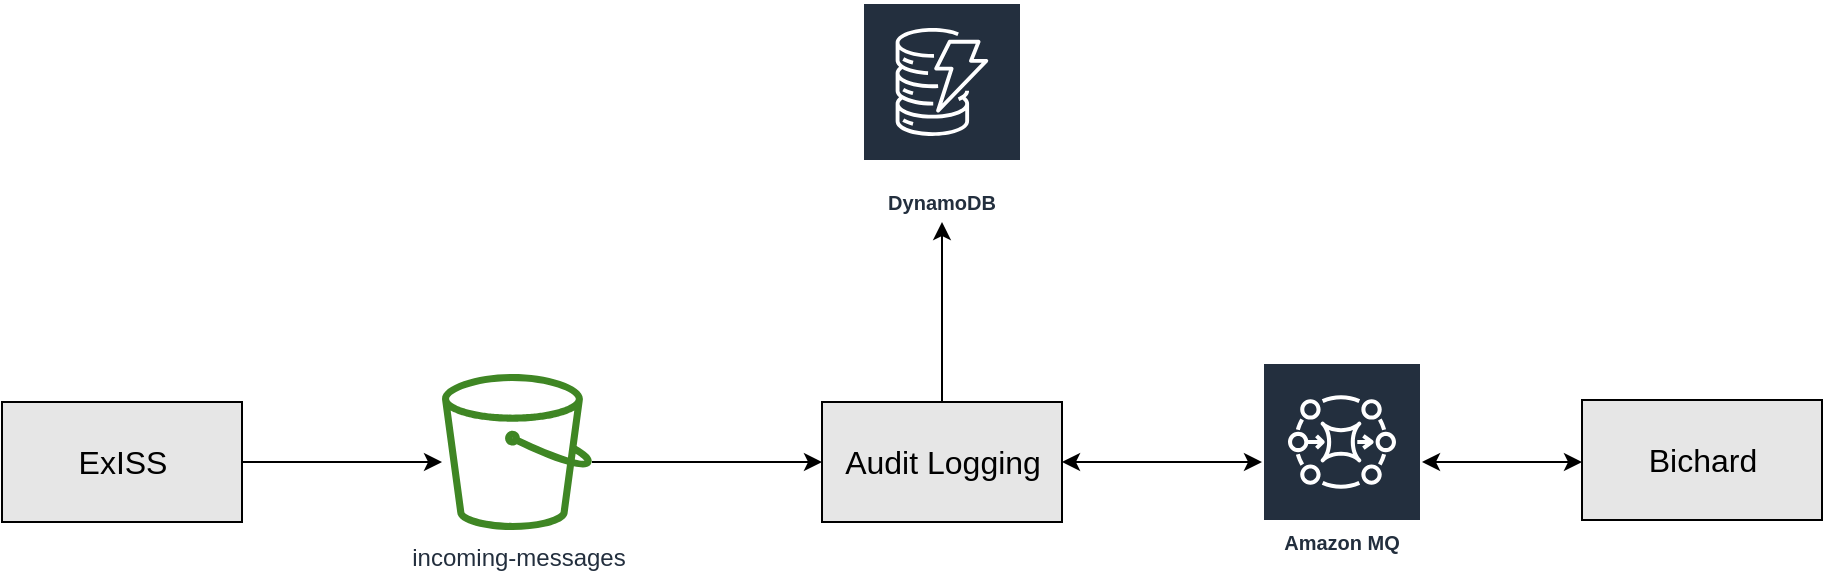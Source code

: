 <mxfile version="15.8.8" type="google" pages="5"><diagram id="SbZimRkkP34hQLYqRe9g" name="Overview"><mxGraphModel dx="932" dy="1571" grid="0" gridSize="10" guides="0" tooltips="1" connect="1" arrows="1" fold="1" page="0" pageScale="1" pageWidth="827" pageHeight="1169" math="0" shadow="0"><root><mxCell id="ANRuQSvibtaBFAMwhA9o-0"/><mxCell id="ANRuQSvibtaBFAMwhA9o-1" parent="ANRuQSvibtaBFAMwhA9o-0"/><mxCell id="HeYIrJMFl5mAv1_nlJ_L-4" style="edgeStyle=orthogonalEdgeStyle;rounded=0;orthogonalLoop=1;jettySize=auto;html=1;fontSize=11;fontColor=#000000;" edge="1" parent="ANRuQSvibtaBFAMwhA9o-1" source="HmvMZUptVvXalyik04sk-0" target="HeYIrJMFl5mAv1_nlJ_L-0"><mxGeometry relative="1" as="geometry"><Array as="points"><mxPoint x="220" y="-630"/><mxPoint x="220" y="-630"/></Array></mxGeometry></mxCell><mxCell id="HmvMZUptVvXalyik04sk-0" value="ExISS" style="html=1;dashed=0;whitespace=wrap;labelBackgroundColor=#E6E6E6;fontSize=16;fontColor=#000000;fillColor=#E6E6E6;" vertex="1" parent="ANRuQSvibtaBFAMwhA9o-1"><mxGeometry x="40" y="-660" width="120" height="60" as="geometry"/></mxCell><mxCell id="HeYIrJMFl5mAv1_nlJ_L-5" style="edgeStyle=orthogonalEdgeStyle;rounded=0;orthogonalLoop=1;jettySize=auto;html=1;fontSize=11;fontColor=#000000;" edge="1" parent="ANRuQSvibtaBFAMwhA9o-1" source="HeYIrJMFl5mAv1_nlJ_L-0" target="HeYIrJMFl5mAv1_nlJ_L-1"><mxGeometry relative="1" as="geometry"><Array as="points"><mxPoint x="370" y="-630"/><mxPoint x="370" y="-630"/></Array></mxGeometry></mxCell><mxCell id="HeYIrJMFl5mAv1_nlJ_L-0" value="incoming-messages" style="sketch=0;outlineConnect=0;fontColor=#232F3E;gradientColor=none;fillColor=#3F8624;strokeColor=none;dashed=0;verticalLabelPosition=bottom;verticalAlign=top;align=center;html=1;fontSize=12;fontStyle=0;aspect=fixed;pointerEvents=1;shape=mxgraph.aws4.bucket;" vertex="1" parent="ANRuQSvibtaBFAMwhA9o-1"><mxGeometry x="260" y="-674" width="75" height="78" as="geometry"/></mxCell><mxCell id="HeYIrJMFl5mAv1_nlJ_L-6" style="edgeStyle=orthogonalEdgeStyle;rounded=0;orthogonalLoop=1;jettySize=auto;html=1;fontSize=11;fontColor=#000000;startArrow=classic;startFill=1;" edge="1" parent="ANRuQSvibtaBFAMwhA9o-1" source="HeYIrJMFl5mAv1_nlJ_L-1" target="HeYIrJMFl5mAv1_nlJ_L-2"><mxGeometry relative="1" as="geometry"/></mxCell><mxCell id="jdTettDSKzb8sFYaQIUj-1" style="edgeStyle=orthogonalEdgeStyle;rounded=0;orthogonalLoop=1;jettySize=auto;html=1;fontSize=11;fontColor=#000000;" edge="1" parent="ANRuQSvibtaBFAMwhA9o-1" source="HeYIrJMFl5mAv1_nlJ_L-1" target="jdTettDSKzb8sFYaQIUj-0"><mxGeometry relative="1" as="geometry"/></mxCell><mxCell id="HeYIrJMFl5mAv1_nlJ_L-1" value="Audit Logging" style="html=1;dashed=0;whitespace=wrap;labelBackgroundColor=#E6E6E6;fontSize=16;fontColor=#000000;fillColor=#E6E6E6;" vertex="1" parent="ANRuQSvibtaBFAMwhA9o-1"><mxGeometry x="450" y="-660" width="120" height="60" as="geometry"/></mxCell><mxCell id="HeYIrJMFl5mAv1_nlJ_L-7" style="edgeStyle=orthogonalEdgeStyle;rounded=0;orthogonalLoop=1;jettySize=auto;html=1;fontSize=11;fontColor=#000000;startArrow=classic;startFill=1;" edge="1" parent="ANRuQSvibtaBFAMwhA9o-1" source="HeYIrJMFl5mAv1_nlJ_L-2" target="HeYIrJMFl5mAv1_nlJ_L-3"><mxGeometry relative="1" as="geometry"><Array as="points"><mxPoint x="800" y="-630"/><mxPoint x="800" y="-630"/></Array></mxGeometry></mxCell><mxCell id="HeYIrJMFl5mAv1_nlJ_L-2" value="Amazon MQ" style="sketch=0;outlineConnect=0;fontColor=#232F3E;gradientColor=none;strokeColor=#ffffff;fillColor=#232F3E;dashed=0;verticalLabelPosition=middle;verticalAlign=bottom;align=center;html=1;whiteSpace=wrap;fontSize=10;fontStyle=1;spacing=3;shape=mxgraph.aws4.productIcon;prIcon=mxgraph.aws4.mq;labelBackgroundColor=none;" vertex="1" parent="ANRuQSvibtaBFAMwhA9o-1"><mxGeometry x="670" y="-680" width="80" height="100" as="geometry"/></mxCell><mxCell id="HeYIrJMFl5mAv1_nlJ_L-3" value="Bichard" style="html=1;dashed=0;whitespace=wrap;labelBackgroundColor=#E6E6E6;fontSize=16;fontColor=#000000;fillColor=#E6E6E6;" vertex="1" parent="ANRuQSvibtaBFAMwhA9o-1"><mxGeometry x="830" y="-661" width="120" height="60" as="geometry"/></mxCell><mxCell id="jdTettDSKzb8sFYaQIUj-0" value="DynamoDB" style="sketch=0;outlineConnect=0;fontColor=#232F3E;gradientColor=none;strokeColor=#ffffff;fillColor=#232F3E;dashed=0;verticalLabelPosition=middle;verticalAlign=bottom;align=center;html=1;whiteSpace=wrap;fontSize=10;fontStyle=1;spacing=3;shape=mxgraph.aws4.productIcon;prIcon=mxgraph.aws4.dynamodb;" vertex="1" parent="ANRuQSvibtaBFAMwhA9o-1"><mxGeometry x="470" y="-860" width="80" height="110" as="geometry"/></mxCell></root></mxGraphModel></diagram><diagram id="NzgXBAJG9lsMSF2K6gXo" name="Audit Logging"><mxGraphModel dx="1565" dy="1312" grid="0" gridSize="10" guides="0" tooltips="1" connect="1" arrows="1" fold="1" page="0" pageScale="1" pageWidth="827" pageHeight="1169" math="0" shadow="0"><root><mxCell id="L_Oo-s7rnSIsYyS9VBp8-0"/><mxCell id="L_Oo-s7rnSIsYyS9VBp8-1" parent="L_Oo-s7rnSIsYyS9VBp8-0"/><mxCell id="8e7fQFJ2ofBiXGU7veaP-6" value="Audit Logging" style="html=1;dashed=1;whitespace=wrap;labelBackgroundColor=none;fontSize=16;fontColor=#000000;fillColor=#F2F2F2;align=left;verticalAlign=top;" vertex="1" parent="L_Oo-s7rnSIsYyS9VBp8-1"><mxGeometry x="200" y="-760" width="710" height="620" as="geometry"/></mxCell><mxCell id="2yheLT4pB8kn3xMsOtXa-1" value="Event Handler" style="rounded=0;whiteSpace=wrap;html=1;dashed=1;labelBackgroundColor=none;fontSize=14;fontColor=#000000;fillColor=#E6E6E6;gradientColor=none;verticalAlign=top;align=left;fontStyle=1" vertex="1" parent="L_Oo-s7rnSIsYyS9VBp8-1"><mxGeometry x="210" y="-320" width="690" height="170" as="geometry"/></mxCell><mxCell id="2yheLT4pB8kn3xMsOtXa-0" value="Incoming Message Handler" style="rounded=0;whiteSpace=wrap;html=1;dashed=1;labelBackgroundColor=none;fontSize=14;fontColor=#000000;fillColor=#E6E6E6;gradientColor=none;verticalAlign=top;align=left;fontStyle=1" vertex="1" parent="L_Oo-s7rnSIsYyS9VBp8-1"><mxGeometry x="210" y="-720" width="690" height="170" as="geometry"/></mxCell><mxCell id="8e7fQFJ2ofBiXGU7veaP-0" style="edgeStyle=orthogonalEdgeStyle;rounded=0;orthogonalLoop=1;jettySize=auto;html=1;fontSize=11;fontColor=#000000;" edge="1" parent="L_Oo-s7rnSIsYyS9VBp8-1" source="8e7fQFJ2ofBiXGU7veaP-1" target="8e7fQFJ2ofBiXGU7veaP-3"><mxGeometry relative="1" as="geometry"><Array as="points"><mxPoint x="220" y="-640"/><mxPoint x="220" y="-640"/></Array></mxGeometry></mxCell><mxCell id="7U5K-HRYxMF-X0_30887-0" value="Upload court result" style="edgeLabel;html=1;align=center;verticalAlign=middle;resizable=0;points=[];fontSize=12;fontColor=#000000;" vertex="1" connectable="0" parent="8e7fQFJ2ofBiXGU7veaP-0"><mxGeometry x="-0.431" y="-1" relative="1" as="geometry"><mxPoint x="10" as="offset"/></mxGeometry></mxCell><mxCell id="8e7fQFJ2ofBiXGU7veaP-1" value="ExISS" style="html=1;dashed=0;whitespace=wrap;labelBackgroundColor=#E6E6E6;fontSize=16;fontColor=#000000;fillColor=#E6E6E6;" vertex="1" parent="L_Oo-s7rnSIsYyS9VBp8-1"><mxGeometry x="-40" y="-670" width="120" height="60" as="geometry"/></mxCell><mxCell id="8e7fQFJ2ofBiXGU7veaP-13" style="edgeStyle=orthogonalEdgeStyle;rounded=0;orthogonalLoop=1;jettySize=auto;html=1;fontSize=11;fontColor=#000000;startArrow=none;startFill=0;" edge="1" parent="L_Oo-s7rnSIsYyS9VBp8-1" source="8e7fQFJ2ofBiXGU7veaP-3" target="8e7fQFJ2ofBiXGU7veaP-12"><mxGeometry relative="1" as="geometry"/></mxCell><mxCell id="8e7fQFJ2ofBiXGU7veaP-3" value="incoming-messages&lt;br&gt;(External Incoming Messages)" style="sketch=0;outlineConnect=0;fontColor=#232F3E;gradientColor=none;fillColor=#3F8624;strokeColor=none;dashed=0;verticalLabelPosition=bottom;verticalAlign=top;align=center;html=1;fontSize=12;fontStyle=0;aspect=fixed;pointerEvents=1;shape=mxgraph.aws4.bucket;" vertex="1" parent="L_Oo-s7rnSIsYyS9VBp8-1"><mxGeometry x="260" y="-684" width="75" height="78" as="geometry"/></mxCell><mxCell id="x46iIeLskgLPfCddNLBj-4" style="edgeStyle=orthogonalEdgeStyle;rounded=0;orthogonalLoop=1;jettySize=auto;html=1;fontSize=11;fontColor=#000000;startArrow=none;startFill=0;" edge="1" parent="L_Oo-s7rnSIsYyS9VBp8-1" source="8e7fQFJ2ofBiXGU7veaP-8" target="eDQ5EMFKevLLkg8G85tL-6"><mxGeometry relative="1" as="geometry"><Array as="points"><mxPoint x="980" y="-235"/></Array></mxGeometry></mxCell><mxCell id="E0CswI6bpOephWAYcv2J-3" value="AUDIT_EVENT_QUEUE&lt;br&gt;GENERAL_EVENT_QUEUE&lt;br&gt;DATA_SET_PNC_UPDATE_QUEUE.FAILURE&lt;br&gt;HEARING_OUTCOME_PNC_UPDATE_QUEUE.FAILURE&lt;br&gt;HEARING_OUTCOME_INPUT_QUEUE.FAILURE&lt;br&gt;COURT_RESULT_INPUT_QUEUE.FAILURE" style="edgeLabel;html=1;align=left;verticalAlign=middle;resizable=0;points=[];fontSize=10;fontColor=#000000;" vertex="1" connectable="0" parent="x46iIeLskgLPfCddNLBj-4"><mxGeometry x="0.286" y="2" relative="1" as="geometry"><mxPoint x="-21" y="-94" as="offset"/></mxGeometry></mxCell><mxCell id="2yheLT4pB8kn3xMsOtXa-2" style="edgeStyle=orthogonalEdgeStyle;rounded=0;orthogonalLoop=1;jettySize=auto;html=1;entryX=0;entryY=0.5;entryDx=0;entryDy=0;fontSize=14;fontColor=#000000;startArrow=classic;startFill=1;" edge="1" parent="L_Oo-s7rnSIsYyS9VBp8-1" source="8e7fQFJ2ofBiXGU7veaP-8" target="8e7fQFJ2ofBiXGU7veaP-9"><mxGeometry relative="1" as="geometry"><Array as="points"><mxPoint x="1055" y="-451"/></Array></mxGeometry></mxCell><mxCell id="8e7fQFJ2ofBiXGU7veaP-8" value="Amazon MQ" style="sketch=0;outlineConnect=0;fontColor=#232F3E;gradientColor=none;strokeColor=#ffffff;fillColor=#232F3E;dashed=0;verticalLabelPosition=middle;verticalAlign=bottom;align=center;html=1;whiteSpace=wrap;fontSize=10;fontStyle=1;spacing=3;shape=mxgraph.aws4.productIcon;prIcon=mxgraph.aws4.mq;labelBackgroundColor=none;" vertex="1" parent="L_Oo-s7rnSIsYyS9VBp8-1"><mxGeometry x="940" y="-493" width="80" height="100" as="geometry"/></mxCell><mxCell id="8e7fQFJ2ofBiXGU7veaP-9" value="Bichard" style="html=1;dashed=0;whitespace=wrap;labelBackgroundColor=#E6E6E6;fontSize=16;fontColor=#000000;fillColor=#E6E6E6;" vertex="1" parent="L_Oo-s7rnSIsYyS9VBp8-1"><mxGeometry x="1090" y="-481.5" width="120" height="60" as="geometry"/></mxCell><mxCell id="8e7fQFJ2ofBiXGU7veaP-10" value="DynamoDB" style="sketch=0;outlineConnect=0;fontColor=#232F3E;gradientColor=none;strokeColor=#ffffff;fillColor=#232F3E;dashed=0;verticalLabelPosition=middle;verticalAlign=bottom;align=center;html=1;whiteSpace=wrap;fontSize=10;fontStyle=1;spacing=3;shape=mxgraph.aws4.productIcon;prIcon=mxgraph.aws4.dynamodb;" vertex="1" parent="L_Oo-s7rnSIsYyS9VBp8-1"><mxGeometry x="330" y="-510" width="80" height="110" as="geometry"/></mxCell><mxCell id="x46iIeLskgLPfCddNLBj-1" style="edgeStyle=orthogonalEdgeStyle;rounded=0;orthogonalLoop=1;jettySize=auto;html=1;fontSize=11;fontColor=#000000;startArrow=none;startFill=0;" edge="1" parent="L_Oo-s7rnSIsYyS9VBp8-1" source="8e7fQFJ2ofBiXGU7veaP-11" target="8e7fQFJ2ofBiXGU7veaP-16"><mxGeometry relative="1" as="geometry"><Array as="points"><mxPoint x="740" y="-645"/><mxPoint x="740" y="-645"/></Array></mxGeometry></mxCell><mxCell id="8e7fQFJ2ofBiXGU7veaP-11" value="internal-incoming-messages" style="sketch=0;outlineConnect=0;fontColor=#232F3E;gradientColor=none;fillColor=#3F8624;strokeColor=none;dashed=0;verticalLabelPosition=bottom;verticalAlign=top;align=center;html=1;fontSize=12;fontStyle=0;aspect=fixed;pointerEvents=1;shape=mxgraph.aws4.bucket;" vertex="1" parent="L_Oo-s7rnSIsYyS9VBp8-1"><mxGeometry x="600" y="-684" width="75" height="78" as="geometry"/></mxCell><mxCell id="8e7fQFJ2ofBiXGU7veaP-15" style="edgeStyle=orthogonalEdgeStyle;rounded=0;orthogonalLoop=1;jettySize=auto;html=1;fontSize=11;fontColor=#000000;startArrow=none;startFill=0;" edge="1" parent="L_Oo-s7rnSIsYyS9VBp8-1" source="8e7fQFJ2ofBiXGU7veaP-12" target="8e7fQFJ2ofBiXGU7veaP-11"><mxGeometry relative="1" as="geometry"/></mxCell><mxCell id="8e7fQFJ2ofBiXGU7veaP-12" value="transfer-messages" style="sketch=0;outlineConnect=0;fontColor=#232F3E;gradientColor=none;fillColor=#3F8624;strokeColor=none;dashed=0;verticalLabelPosition=bottom;verticalAlign=top;align=center;html=1;fontSize=12;fontStyle=0;aspect=fixed;pointerEvents=1;shape=mxgraph.aws4.lambda_function;labelBackgroundColor=none;" vertex="1" parent="L_Oo-s7rnSIsYyS9VBp8-1"><mxGeometry x="441" y="-684" width="78" height="78" as="geometry"/></mxCell><mxCell id="eDQ5EMFKevLLkg8G85tL-4" style="edgeStyle=orthogonalEdgeStyle;rounded=0;orthogonalLoop=1;jettySize=auto;html=1;fontSize=11;fontColor=#000000;startArrow=none;startFill=0;" edge="1" parent="L_Oo-s7rnSIsYyS9VBp8-1" source="8e7fQFJ2ofBiXGU7veaP-16" target="8e7fQFJ2ofBiXGU7veaP-8"><mxGeometry relative="1" as="geometry"><Array as="points"><mxPoint x="980" y="-660"/></Array></mxGeometry></mxCell><mxCell id="E0CswI6bpOephWAYcv2J-0" value="COURT_RESULT_INPUT_QUEUE" style="edgeLabel;html=1;align=center;verticalAlign=middle;resizable=0;points=[];fontSize=10;fontColor=#000000;" vertex="1" connectable="0" parent="eDQ5EMFKevLLkg8G85tL-4"><mxGeometry x="-0.183" y="2" relative="1" as="geometry"><mxPoint x="30" y="52" as="offset"/></mxGeometry></mxCell><mxCell id="x46iIeLskgLPfCddNLBj-2" style="edgeStyle=orthogonalEdgeStyle;rounded=0;orthogonalLoop=1;jettySize=auto;html=1;fontSize=11;fontColor=#000000;startArrow=none;startFill=0;" edge="1" parent="L_Oo-s7rnSIsYyS9VBp8-1" source="8e7fQFJ2ofBiXGU7veaP-16" target="8e7fQFJ2ofBiXGU7veaP-18"><mxGeometry relative="1" as="geometry"><Array as="points"><mxPoint x="880" y="-630"/><mxPoint x="880" y="-470"/></Array></mxGeometry></mxCell><mxCell id="E0CswI6bpOephWAYcv2J-1" value="Create a new message in DynamoDB" style="edgeLabel;html=1;align=center;verticalAlign=middle;resizable=0;points=[];fontSize=10;fontColor=#000000;" vertex="1" connectable="0" parent="x46iIeLskgLPfCddNLBj-2"><mxGeometry x="0.491" relative="1" as="geometry"><mxPoint x="54" as="offset"/></mxGeometry></mxCell><mxCell id="8e7fQFJ2ofBiXGU7veaP-16" value="incoming-message-handler&lt;br&gt;State Machine" style="outlineConnect=0;dashed=0;verticalLabelPosition=bottom;verticalAlign=top;align=center;html=1;shape=mxgraph.aws3.step_functions;fillColor=#D9A741;gradientColor=none;labelBackgroundColor=none;fontSize=11;fontColor=#000000;" vertex="1" parent="L_Oo-s7rnSIsYyS9VBp8-1"><mxGeometry x="770" y="-694" width="76.5" height="93" as="geometry"/></mxCell><mxCell id="x46iIeLskgLPfCddNLBj-3" style="edgeStyle=orthogonalEdgeStyle;rounded=0;orthogonalLoop=1;jettySize=auto;html=1;fontSize=11;fontColor=#000000;startArrow=none;startFill=0;" edge="1" parent="L_Oo-s7rnSIsYyS9VBp8-1" source="8e7fQFJ2ofBiXGU7veaP-18" target="8e7fQFJ2ofBiXGU7veaP-10"><mxGeometry relative="1" as="geometry"><Array as="points"><mxPoint x="430" y="-464"/><mxPoint x="430" y="-464"/></Array></mxGeometry></mxCell><mxCell id="8e7fQFJ2ofBiXGU7veaP-18" value="Audit Logging&lt;br&gt;API Gateway" style="outlineConnect=0;dashed=0;verticalLabelPosition=bottom;verticalAlign=top;align=center;html=1;shape=mxgraph.aws3.api_gateway;fillColor=#D9A741;gradientColor=none;labelBackgroundColor=none;fontSize=11;fontColor=#000000;" vertex="1" parent="L_Oo-s7rnSIsYyS9VBp8-1"><mxGeometry x="490" y="-511" width="76.5" height="93" as="geometry"/></mxCell><mxCell id="VuREgnYT2gDQL0hA0Rey-2" style="edgeStyle=orthogonalEdgeStyle;rounded=0;orthogonalLoop=1;jettySize=auto;html=1;fontSize=11;fontColor=#000000;startArrow=none;startFill=0;" edge="1" parent="L_Oo-s7rnSIsYyS9VBp8-1" source="eDQ5EMFKevLLkg8G85tL-6" target="eDQ5EMFKevLLkg8G85tL-7"><mxGeometry relative="1" as="geometry"/></mxCell><mxCell id="eDQ5EMFKevLLkg8G85tL-6" value="message-receiver" style="sketch=0;outlineConnect=0;fontColor=#232F3E;gradientColor=none;fillColor=#3F8624;strokeColor=none;dashed=0;verticalLabelPosition=bottom;verticalAlign=top;align=center;html=1;fontSize=12;fontStyle=0;aspect=fixed;pointerEvents=1;shape=mxgraph.aws4.lambda_function;labelBackgroundColor=none;" vertex="1" parent="L_Oo-s7rnSIsYyS9VBp8-1"><mxGeometry x="771" y="-274" width="78" height="78" as="geometry"/></mxCell><mxCell id="VuREgnYT2gDQL0hA0Rey-3" style="edgeStyle=orthogonalEdgeStyle;rounded=0;orthogonalLoop=1;jettySize=auto;html=1;fontSize=11;fontColor=#000000;startArrow=none;startFill=0;" edge="1" parent="L_Oo-s7rnSIsYyS9VBp8-1" source="eDQ5EMFKevLLkg8G85tL-7" target="VuREgnYT2gDQL0hA0Rey-0"><mxGeometry relative="1" as="geometry"><Array as="points"><mxPoint x="520" y="-235"/><mxPoint x="520" y="-235"/></Array></mxGeometry></mxCell><mxCell id="eDQ5EMFKevLLkg8G85tL-7" value="audit-log-events" style="sketch=0;outlineConnect=0;fontColor=#232F3E;gradientColor=none;fillColor=#3F8624;strokeColor=none;dashed=0;verticalLabelPosition=bottom;verticalAlign=top;align=center;html=1;fontSize=12;fontStyle=0;aspect=fixed;pointerEvents=1;shape=mxgraph.aws4.bucket;" vertex="1" parent="L_Oo-s7rnSIsYyS9VBp8-1"><mxGeometry x="620" y="-274" width="75" height="78" as="geometry"/></mxCell><mxCell id="x46iIeLskgLPfCddNLBj-5" style="edgeStyle=orthogonalEdgeStyle;rounded=0;orthogonalLoop=1;jettySize=auto;html=1;fontSize=11;fontColor=#000000;startArrow=none;startFill=0;" edge="1" parent="L_Oo-s7rnSIsYyS9VBp8-1" source="VuREgnYT2gDQL0hA0Rey-0" target="8e7fQFJ2ofBiXGU7veaP-18"><mxGeometry relative="1" as="geometry"><Array as="points"><mxPoint x="457" y="-354"/><mxPoint x="600" y="-354"/><mxPoint x="600" y="-440"/></Array></mxGeometry></mxCell><mxCell id="E0CswI6bpOephWAYcv2J-2" value="Create a new message (If it doesn't exist)&lt;br&gt;Create a new event against the message" style="edgeLabel;html=1;align=center;verticalAlign=middle;resizable=0;points=[];fontSize=10;fontColor=#000000;" vertex="1" connectable="0" parent="x46iIeLskgLPfCddNLBj-5"><mxGeometry x="-0.384" relative="1" as="geometry"><mxPoint x="34" y="14" as="offset"/></mxGeometry></mxCell><mxCell id="VuREgnYT2gDQL0hA0Rey-0" value="event-handler&lt;br&gt;State Machine" style="outlineConnect=0;dashed=0;verticalLabelPosition=bottom;verticalAlign=top;align=center;html=1;shape=mxgraph.aws3.step_functions;fillColor=#D9A741;gradientColor=none;labelBackgroundColor=none;fontSize=11;fontColor=#000000;" vertex="1" parent="L_Oo-s7rnSIsYyS9VBp8-1"><mxGeometry x="419" y="-290" width="76.5" height="93" as="geometry"/></mxCell></root></mxGraphModel></diagram><diagram id="aSLCshwElalq-abWL1p8" name="Incoming Message Handler"><mxGraphModel dx="2148" dy="696" grid="0" gridSize="10" guides="0" tooltips="1" connect="1" arrows="1" fold="1" page="0" pageScale="1" pageWidth="827" pageHeight="1169" math="0" shadow="0"><root><mxCell id="0"/><mxCell id="1" parent="0"/><mxCell id="MHMErIqJt66UIupfOvbr-24" style="edgeStyle=orthogonalEdgeStyle;rounded=0;orthogonalLoop=1;jettySize=auto;html=1;" edge="1" parent="1" source="d5CzfooHzJCIlI8C0z65-3" target="MHMErIqJt66UIupfOvbr-4"><mxGeometry relative="1" as="geometry"><Array as="points"><mxPoint x="823" y="136"/><mxPoint x="823" y="369"/></Array></mxGeometry></mxCell><mxCell id="MHMErIqJt66UIupfOvbr-45" value="Copy objects from external bucket" style="edgeLabel;html=1;align=center;verticalAlign=middle;resizable=0;points=[];" vertex="1" connectable="0" parent="MHMErIqJt66UIupfOvbr-24"><mxGeometry x="0.136" relative="1" as="geometry"><mxPoint as="offset"/></mxGeometry></mxCell><mxCell id="d5CzfooHzJCIlI8C0z65-3" value="transfer-messages" style="sketch=0;outlineConnect=0;fontColor=#232F3E;gradientColor=none;fillColor=#3F8624;strokeColor=none;dashed=0;verticalLabelPosition=bottom;verticalAlign=top;align=center;html=1;fontSize=12;fontStyle=0;aspect=fixed;pointerEvents=1;shape=mxgraph.aws4.lambda_function;" parent="1" vertex="1"><mxGeometry x="690" y="97" width="78" height="78" as="geometry"/></mxCell><mxCell id="MHMErIqJt66UIupfOvbr-19" style="edgeStyle=orthogonalEdgeStyle;rounded=0;orthogonalLoop=1;jettySize=auto;html=1;entryX=0;entryY=0.5;entryDx=0;entryDy=0;entryPerimeter=0;" edge="1" parent="1" source="d5CzfooHzJCIlI8C0z65-4" target="MHMErIqJt66UIupfOvbr-2"><mxGeometry relative="1" as="geometry"><mxPoint x="270.0" y="136.571" as="targetPoint"/></mxGeometry></mxCell><mxCell id="MHMErIqJt66UIupfOvbr-43" style="edgeStyle=orthogonalEdgeStyle;rounded=0;orthogonalLoop=1;jettySize=auto;html=1;entryX=0.564;entryY=-0.013;entryDx=0;entryDy=0;entryPerimeter=0;" edge="1" parent="1" source="d5CzfooHzJCIlI8C0z65-4" target="d5CzfooHzJCIlI8C0z65-3"><mxGeometry relative="1" as="geometry"><Array as="points"><mxPoint x="88" y="20"/><mxPoint x="734" y="20"/></Array></mxGeometry></mxCell><mxCell id="MHMErIqJt66UIupfOvbr-44" value="List all or N number of messages to copy&lt;br&gt;Delete messages after copied successfully" style="edgeLabel;html=1;align=center;verticalAlign=middle;resizable=0;points=[];" vertex="1" connectable="0" parent="MHMErIqJt66UIupfOvbr-43"><mxGeometry x="-0.127" y="-1" relative="1" as="geometry"><mxPoint x="1" as="offset"/></mxGeometry></mxCell><mxCell id="d5CzfooHzJCIlI8C0z65-4" value="incoming-messages&lt;br&gt;(External Incoming Messages)" style="sketch=0;outlineConnect=0;fontColor=#232F3E;gradientColor=none;fillColor=#3F8624;strokeColor=none;dashed=0;verticalLabelPosition=bottom;verticalAlign=top;align=center;html=1;fontSize=12;fontStyle=0;aspect=fixed;pointerEvents=1;shape=mxgraph.aws4.bucket;" parent="1" vertex="1"><mxGeometry x="50" y="97" width="75" height="78" as="geometry"/></mxCell><mxCell id="MHMErIqJt66UIupfOvbr-22" style="edgeStyle=orthogonalEdgeStyle;rounded=0;orthogonalLoop=1;jettySize=auto;html=1;" edge="1" parent="1" source="MHMErIqJt66UIupfOvbr-2" target="MHMErIqJt66UIupfOvbr-3"><mxGeometry relative="1" as="geometry"/></mxCell><mxCell id="MHMErIqJt66UIupfOvbr-2" value="CloudTrail" style="outlineConnect=0;dashed=0;verticalLabelPosition=bottom;verticalAlign=top;align=center;html=1;shape=mxgraph.aws3.cloudtrail;fillColor=#759C3E;gradientColor=none;" vertex="1" parent="1"><mxGeometry x="257" y="90" width="76.5" height="93" as="geometry"/></mxCell><mxCell id="MHMErIqJt66UIupfOvbr-23" style="edgeStyle=orthogonalEdgeStyle;rounded=0;orthogonalLoop=1;jettySize=auto;html=1;" edge="1" parent="1" source="MHMErIqJt66UIupfOvbr-3" target="d5CzfooHzJCIlI8C0z65-3"><mxGeometry relative="1" as="geometry"/></mxCell><mxCell id="MHMErIqJt66UIupfOvbr-3" value="EventBridge Rule&lt;br&gt;for&lt;br&gt;&lt;span style=&quot;color: rgb(0 , 0 , 0) ; font-size: 11px&quot;&gt;&lt;b&gt;PutObject&lt;/b&gt;&lt;/span&gt;" style="sketch=0;points=[[0,0,0],[0.25,0,0],[0.5,0,0],[0.75,0,0],[1,0,0],[0,1,0],[0.25,1,0],[0.5,1,0],[0.75,1,0],[1,1,0],[0,0.25,0],[0,0.5,0],[0,0.75,0],[1,0.25,0],[1,0.5,0],[1,0.75,0]];outlineConnect=0;fontColor=#232F3E;gradientColor=#FF4F8B;gradientDirection=north;fillColor=#BC1356;strokeColor=#ffffff;dashed=0;verticalLabelPosition=bottom;verticalAlign=top;align=center;html=1;fontSize=12;fontStyle=0;aspect=fixed;shape=mxgraph.aws4.resourceIcon;resIcon=mxgraph.aws4.eventbridge;" vertex="1" parent="1"><mxGeometry x="480" y="97.5" width="78" height="78" as="geometry"/></mxCell><mxCell id="MHMErIqJt66UIupfOvbr-25" style="edgeStyle=orthogonalEdgeStyle;rounded=0;orthogonalLoop=1;jettySize=auto;html=1;entryX=1;entryY=0.5;entryDx=0;entryDy=0;entryPerimeter=0;" edge="1" parent="1" source="MHMErIqJt66UIupfOvbr-4" target="MHMErIqJt66UIupfOvbr-6"><mxGeometry relative="1" as="geometry"><mxPoint x="552.5" y="369.0" as="targetPoint"/></mxGeometry></mxCell><mxCell id="MHMErIqJt66UIupfOvbr-4" value="internal-incoming-messages" style="sketch=0;outlineConnect=0;fontColor=#232F3E;gradientColor=none;fillColor=#3F8624;strokeColor=none;dashed=0;verticalLabelPosition=bottom;verticalAlign=top;align=center;html=1;fontSize=12;fontStyle=0;aspect=fixed;pointerEvents=1;shape=mxgraph.aws4.bucket;" vertex="1" parent="1"><mxGeometry x="671.5" y="330" width="75" height="78" as="geometry"/></mxCell><mxCell id="MHMErIqJt66UIupfOvbr-27" style="edgeStyle=orthogonalEdgeStyle;rounded=0;orthogonalLoop=1;jettySize=auto;html=1;" edge="1" parent="1" source="MHMErIqJt66UIupfOvbr-6" target="MHMErIqJt66UIupfOvbr-7"><mxGeometry relative="1" as="geometry"/></mxCell><mxCell id="MHMErIqJt66UIupfOvbr-6" value="CloudTrail" style="outlineConnect=0;dashed=0;verticalLabelPosition=bottom;verticalAlign=top;align=center;html=1;shape=mxgraph.aws3.cloudtrail;fillColor=#759C3E;gradientColor=none;" vertex="1" parent="1"><mxGeometry x="463.25" y="322.5" width="76.5" height="93" as="geometry"/></mxCell><mxCell id="MHMErIqJt66UIupfOvbr-30" style="edgeStyle=orthogonalEdgeStyle;rounded=0;orthogonalLoop=1;jettySize=auto;html=1;exitX=0;exitY=0.5;exitDx=0;exitDy=0;exitPerimeter=0;" edge="1" parent="1" source="MHMErIqJt66UIupfOvbr-7" target="MHMErIqJt66UIupfOvbr-9"><mxGeometry relative="1" as="geometry"><Array as="points"><mxPoint x="200" y="370"/></Array></mxGeometry></mxCell><mxCell id="MHMErIqJt66UIupfOvbr-7" value="EventBridge Rule&lt;br&gt;for&lt;br&gt;&lt;span style=&quot;color: rgb(0 , 0 , 0) ; font-size: 11px&quot;&gt;&lt;b&gt;PutObject&lt;/b&gt; and&amp;nbsp;&lt;/span&gt;&lt;span style=&quot;color: rgb(0 , 0 , 0) ; font-size: 11px&quot;&gt;&lt;b&gt;CopyObject&lt;/b&gt;&lt;/span&gt;" style="sketch=0;points=[[0,0,0],[0.25,0,0],[0.5,0,0],[0.75,0,0],[1,0,0],[0,1,0],[0.25,1,0],[0.5,1,0],[0.75,1,0],[1,1,0],[0,0.25,0],[0,0.5,0],[0,0.75,0],[1,0.25,0],[1,0.5,0],[1,0.75,0]];outlineConnect=0;fontColor=#232F3E;gradientColor=#FF4F8B;gradientDirection=north;fillColor=#BC1356;strokeColor=#ffffff;dashed=0;verticalLabelPosition=bottom;verticalAlign=top;align=center;html=1;fontSize=12;fontStyle=0;aspect=fixed;shape=mxgraph.aws4.resourceIcon;resIcon=mxgraph.aws4.eventbridge;" vertex="1" parent="1"><mxGeometry x="270" y="330.5" width="78" height="78" as="geometry"/></mxCell><mxCell id="MHMErIqJt66UIupfOvbr-9" value="State Machine: incoming-message-handler" style="sketch=0;outlineConnect=0;gradientColor=none;html=1;whiteSpace=wrap;fontSize=12;fontStyle=0;shape=mxgraph.aws4.group;grIcon=mxgraph.aws4.group_aws_step_functions_workflow;strokeColor=#545B64;fillColor=#E6E6E6;verticalAlign=top;align=left;spacingLeft=30;fontColor=#545B64;dashed=0;" vertex="1" parent="1"><mxGeometry x="10" y="540" width="1017" height="233" as="geometry"/></mxCell><mxCell id="xBXJOLFMV2sCQMaGZcZN-2" style="edgeStyle=orthogonalEdgeStyle;rounded=0;orthogonalLoop=1;jettySize=auto;html=1;entryX=0;entryY=0.5;entryDx=0;entryDy=0;fontSize=10;fontColor=#000000;startArrow=none;startFill=0;" edge="1" parent="1" source="MHMErIqJt66UIupfOvbr-10" target="xBXJOLFMV2sCQMaGZcZN-1"><mxGeometry relative="1" as="geometry"/></mxCell><mxCell id="MHMErIqJt66UIupfOvbr-10" value="Retrieve from S3" style="sketch=0;outlineConnect=0;fontColor=#232F3E;gradientColor=none;fillColor=#3F8624;strokeColor=none;dashed=0;verticalLabelPosition=bottom;verticalAlign=top;align=center;html=1;fontSize=12;fontStyle=0;aspect=fixed;pointerEvents=1;shape=mxgraph.aws4.lambda_function;" vertex="1" parent="1"><mxGeometry x="30" y="580" width="78" height="78" as="geometry"/></mxCell><mxCell id="MHMErIqJt66UIupfOvbr-32" style="edgeStyle=orthogonalEdgeStyle;rounded=0;orthogonalLoop=1;jettySize=auto;html=1;" edge="1" parent="1" source="MHMErIqJt66UIupfOvbr-11" target="MHMErIqJt66UIupfOvbr-12"><mxGeometry relative="1" as="geometry"/></mxCell><mxCell id="MHMErIqJt66UIupfOvbr-11" value="Format Message" style="sketch=0;outlineConnect=0;fontColor=#232F3E;gradientColor=none;fillColor=#3F8624;strokeColor=none;dashed=0;verticalLabelPosition=bottom;verticalAlign=top;align=center;html=1;fontSize=12;fontStyle=0;aspect=fixed;pointerEvents=1;shape=mxgraph.aws4.lambda_function;" vertex="1" parent="1"><mxGeometry x="320" y="580" width="78" height="78" as="geometry"/></mxCell><mxCell id="MHMErIqJt66UIupfOvbr-33" style="edgeStyle=orthogonalEdgeStyle;rounded=0;orthogonalLoop=1;jettySize=auto;html=1;" edge="1" parent="1" source="MHMErIqJt66UIupfOvbr-12" target="MHMErIqJt66UIupfOvbr-13"><mxGeometry relative="1" as="geometry"/></mxCell><mxCell id="MHMErIqJt66UIupfOvbr-12" value="Parse Message" style="sketch=0;outlineConnect=0;fontColor=#232F3E;gradientColor=none;fillColor=#3F8624;strokeColor=none;dashed=0;verticalLabelPosition=bottom;verticalAlign=top;align=center;html=1;fontSize=12;fontStyle=0;aspect=fixed;pointerEvents=1;shape=mxgraph.aws4.lambda_function;" vertex="1" parent="1"><mxGeometry x="450" y="580" width="78" height="78" as="geometry"/></mxCell><mxCell id="MHMErIqJt66UIupfOvbr-34" style="edgeStyle=orthogonalEdgeStyle;rounded=0;orthogonalLoop=1;jettySize=auto;html=1;" edge="1" parent="1" source="MHMErIqJt66UIupfOvbr-13" target="MHMErIqJt66UIupfOvbr-14"><mxGeometry relative="1" as="geometry"/></mxCell><mxCell id="boxKrwOPHwxU_dPKEXyo-3" style="edgeStyle=orthogonalEdgeStyle;rounded=0;orthogonalLoop=1;jettySize=auto;html=1;fontSize=11;fontColor=#000000;" edge="1" parent="1" source="MHMErIqJt66UIupfOvbr-13" target="MHMErIqJt66UIupfOvbr-18"><mxGeometry relative="1" as="geometry"><Array as="points"><mxPoint x="627" y="866"/></Array></mxGeometry></mxCell><mxCell id="BxUjvybCZ6cDuWL0eR77-4" value="Create a new message" style="edgeLabel;html=1;align=center;verticalAlign=middle;resizable=0;points=[];fontSize=10;fontColor=#000000;" vertex="1" connectable="0" parent="boxKrwOPHwxU_dPKEXyo-3"><mxGeometry x="0.033" relative="1" as="geometry"><mxPoint x="80" as="offset"/></mxGeometry></mxCell><mxCell id="MHMErIqJt66UIupfOvbr-13" value="Log Message Receipt" style="sketch=0;outlineConnect=0;fontColor=#232F3E;gradientColor=none;fillColor=#3F8624;strokeColor=none;dashed=0;verticalLabelPosition=bottom;verticalAlign=top;align=center;html=1;fontSize=12;fontStyle=0;aspect=fixed;pointerEvents=1;shape=mxgraph.aws4.lambda_function;" vertex="1" parent="1"><mxGeometry x="588" y="580" width="78" height="78" as="geometry"/></mxCell><mxCell id="MHMErIqJt66UIupfOvbr-35" style="edgeStyle=orthogonalEdgeStyle;rounded=0;orthogonalLoop=1;jettySize=auto;html=1;" edge="1" parent="1" source="MHMErIqJt66UIupfOvbr-14" target="MHMErIqJt66UIupfOvbr-15"><mxGeometry relative="1" as="geometry"/></mxCell><mxCell id="MHMErIqJt66UIupfOvbr-38" style="edgeStyle=orthogonalEdgeStyle;rounded=0;orthogonalLoop=1;jettySize=auto;html=1;" edge="1" parent="1" source="MHMErIqJt66UIupfOvbr-14" target="MHMErIqJt66UIupfOvbr-16"><mxGeometry relative="1" as="geometry"><Array as="points"><mxPoint x="769" y="470"/></Array></mxGeometry></mxCell><mxCell id="MHMErIqJt66UIupfOvbr-46" value="Transform message to the old format&lt;br&gt;and&amp;nbsp; push to&lt;br&gt;COURT_RESULT_INPUT_QUEUE" style="edgeLabel;html=1;align=center;verticalAlign=middle;resizable=0;points=[];" vertex="1" connectable="0" parent="MHMErIqJt66UIupfOvbr-38"><mxGeometry x="0.372" y="1" relative="1" as="geometry"><mxPoint x="-27" as="offset"/></mxGeometry></mxCell><mxCell id="MHMErIqJt66UIupfOvbr-14" value="Send to Bichard" style="sketch=0;outlineConnect=0;fontColor=#232F3E;gradientColor=none;fillColor=#3F8624;strokeColor=none;dashed=0;verticalLabelPosition=bottom;verticalAlign=top;align=center;html=1;fontSize=12;fontStyle=0;aspect=fixed;pointerEvents=1;shape=mxgraph.aws4.lambda_function;" vertex="1" parent="1"><mxGeometry x="730" y="580" width="78" height="78" as="geometry"/></mxCell><mxCell id="wsV4JSxrBcoNRkjOTjic-8" style="edgeStyle=orthogonalEdgeStyle;rounded=0;orthogonalLoop=1;jettySize=auto;html=1;fontSize=11;fontColor=#000000;" edge="1" parent="1" source="MHMErIqJt66UIupfOvbr-15" target="MHMErIqJt66UIupfOvbr-18"><mxGeometry relative="1" as="geometry"/></mxCell><mxCell id="BxUjvybCZ6cDuWL0eR77-5" value="Create event" style="edgeLabel;html=1;align=center;verticalAlign=middle;resizable=0;points=[];fontSize=10;fontColor=#000000;" vertex="1" connectable="0" parent="wsV4JSxrBcoNRkjOTjic-8"><mxGeometry x="0.317" y="-1" relative="1" as="geometry"><mxPoint y="24" as="offset"/></mxGeometry></mxCell><mxCell id="MHMErIqJt66UIupfOvbr-15" value="Record Send to Bichard Event" style="sketch=0;outlineConnect=0;fontColor=#232F3E;gradientColor=none;fillColor=#3F8624;strokeColor=none;dashed=0;verticalLabelPosition=bottom;verticalAlign=top;align=center;html=1;fontSize=12;fontStyle=0;aspect=fixed;pointerEvents=1;shape=mxgraph.aws4.lambda_function;" vertex="1" parent="1"><mxGeometry x="890" y="580" width="78" height="78" as="geometry"/></mxCell><mxCell id="MHMErIqJt66UIupfOvbr-17" value="DynamoDB" style="sketch=0;outlineConnect=0;fontColor=#232F3E;gradientColor=none;strokeColor=#ffffff;fillColor=#232F3E;dashed=0;verticalLabelPosition=middle;verticalAlign=bottom;align=center;html=1;whiteSpace=wrap;fontSize=10;fontStyle=1;spacing=3;shape=mxgraph.aws4.productIcon;prIcon=mxgraph.aws4.dynamodb;" vertex="1" parent="1"><mxGeometry x="1050" y="810" width="80" height="110" as="geometry"/></mxCell><mxCell id="wsV4JSxrBcoNRkjOTjic-5" style="edgeStyle=orthogonalEdgeStyle;rounded=0;orthogonalLoop=1;jettySize=auto;html=1;fontSize=11;fontColor=#000000;" edge="1" parent="1" source="MHMErIqJt66UIupfOvbr-18" target="MHMErIqJt66UIupfOvbr-17"><mxGeometry relative="1" as="geometry"/></mxCell><mxCell id="MHMErIqJt66UIupfOvbr-18" value="Audit Logging&lt;br&gt;API Gateway" style="outlineConnect=0;dashed=0;verticalLabelPosition=bottom;verticalAlign=top;align=center;html=1;shape=mxgraph.aws3.api_gateway;fillColor=#D9A741;gradientColor=none;" vertex="1" parent="1"><mxGeometry x="890" y="819" width="76.5" height="93" as="geometry"/></mxCell><mxCell id="wsV4JSxrBcoNRkjOTjic-3" style="edgeStyle=orthogonalEdgeStyle;rounded=0;orthogonalLoop=1;jettySize=auto;html=1;fontSize=16;fontColor=#000000;" edge="1" parent="1" source="wsV4JSxrBcoNRkjOTjic-2" target="d5CzfooHzJCIlI8C0z65-4"><mxGeometry relative="1" as="geometry"><Array as="points"><mxPoint x="-57" y="136"/><mxPoint x="-57" y="136"/></Array></mxGeometry></mxCell><mxCell id="wsV4JSxrBcoNRkjOTjic-4" value="&lt;span style=&quot;font-size: 11px&quot;&gt;Upload court result&lt;/span&gt;" style="edgeLabel;html=1;align=center;verticalAlign=middle;resizable=0;points=[];fontSize=16;fontColor=#000000;" vertex="1" connectable="0" parent="wsV4JSxrBcoNRkjOTjic-3"><mxGeometry x="-0.235" y="1" relative="1" as="geometry"><mxPoint as="offset"/></mxGeometry></mxCell><mxCell id="wsV4JSxrBcoNRkjOTjic-2" value="ExISS" style="html=1;dashed=0;whitespace=wrap;labelBackgroundColor=#E6E6E6;fontSize=16;fontColor=#000000;fillColor=#E6E6E6;" vertex="1" parent="1"><mxGeometry x="-326" y="108" width="100" height="50" as="geometry"/></mxCell><mxCell id="MHMErIqJt66UIupfOvbr-16" value="Amazon MQ" style="sketch=0;outlineConnect=0;fontColor=#232F3E;gradientColor=none;strokeColor=#ffffff;fillColor=#232F3E;dashed=0;verticalLabelPosition=middle;verticalAlign=bottom;align=center;html=1;whiteSpace=wrap;fontSize=10;fontStyle=1;spacing=3;shape=mxgraph.aws4.productIcon;prIcon=mxgraph.aws4.mq;" vertex="1" parent="1"><mxGeometry x="1050" y="430" width="80" height="100" as="geometry"/></mxCell><mxCell id="gVHlLlVh3ANOkD2pihqN-1" style="edgeStyle=orthogonalEdgeStyle;rounded=0;orthogonalLoop=1;jettySize=auto;html=1;" edge="1" parent="1" source="MHMErIqJt66UIupfOvbr-4" target="MHMErIqJt66UIupfOvbr-10"><mxGeometry relative="1" as="geometry"><Array as="points"><mxPoint x="709" y="280"/><mxPoint x="69" y="280"/></Array></mxGeometry></mxCell><mxCell id="gVHlLlVh3ANOkD2pihqN-2" value="Retrieve the object from internal incoming message bucket" style="edgeLabel;html=1;align=center;verticalAlign=middle;resizable=0;points=[];" vertex="1" connectable="0" parent="gVHlLlVh3ANOkD2pihqN-1"><mxGeometry x="0.074" relative="1" as="geometry"><mxPoint as="offset"/></mxGeometry></mxCell><mxCell id="xBXJOLFMV2sCQMaGZcZN-3" style="edgeStyle=orthogonalEdgeStyle;rounded=0;orthogonalLoop=1;jettySize=auto;html=1;fontSize=10;fontColor=#000000;startArrow=none;startFill=0;" edge="1" parent="1" source="xBXJOLFMV2sCQMaGZcZN-1" target="MHMErIqJt66UIupfOvbr-11"><mxGeometry relative="1" as="geometry"/></mxCell><mxCell id="xBXJOLFMV2sCQMaGZcZN-5" style="edgeStyle=orthogonalEdgeStyle;rounded=0;orthogonalLoop=1;jettySize=auto;html=1;fontSize=10;fontColor=#000000;startArrow=none;startFill=0;" edge="1" parent="1" source="xBXJOLFMV2sCQMaGZcZN-1" target="xBXJOLFMV2sCQMaGZcZN-4"><mxGeometry relative="1" as="geometry"/></mxCell><mxCell id="xBXJOLFMV2sCQMaGZcZN-1" value="&lt;span style=&quot;color: rgb(35 , 47 , 62) ; font-size: 12px&quot;&gt;Validate retrieve from S3 result&lt;/span&gt;" style="rounded=1;whiteSpace=wrap;html=1;labelBackgroundColor=none;fontSize=10;" vertex="1" parent="1"><mxGeometry x="153" y="590" width="120" height="60" as="geometry"/></mxCell><mxCell id="xBXJOLFMV2sCQMaGZcZN-4" value="&lt;span style=&quot;color: rgb(35 , 47 , 62) ; font-size: 12px&quot;&gt;Invalid S3 Key&lt;/span&gt;" style="rounded=1;whiteSpace=wrap;html=1;labelBackgroundColor=none;fontSize=10;" vertex="1" parent="1"><mxGeometry x="153" y="700" width="120" height="60" as="geometry"/></mxCell></root></mxGraphModel></diagram><diagram id="VGoNIU4G52gco3gCL4yn" name="Event Handler"><mxGraphModel dx="1472" dy="646" grid="0" gridSize="10" guides="0" tooltips="1" connect="1" arrows="1" fold="1" page="0" pageScale="1" pageWidth="827" pageHeight="1169" math="0" shadow="0"><root><mxCell id="HiDslrDOV1v39ErU-UDe-0"/><mxCell id="HiDslrDOV1v39ErU-UDe-1" parent="HiDslrDOV1v39ErU-UDe-0"/><mxCell id="AVV0ShK3126MlDOOvBRB-2" value="Event Source Mapping" style="rounded=0;whiteSpace=wrap;html=1;fontSize=9;strokeColor=none;fillColor=#E6E6E6;fontColor=#333333;align=left;verticalAlign=top;" vertex="1" parent="HiDslrDOV1v39ErU-UDe-1"><mxGeometry x="140" y="210" width="220" height="60" as="geometry"/></mxCell><mxCell id="AVV0ShK3126MlDOOvBRB-3" value="Event Source Mapping" style="rounded=0;whiteSpace=wrap;html=1;fontSize=9;strokeColor=none;fillColor=#E6E6E6;fontColor=#333333;align=left;verticalAlign=top;" vertex="1" parent="HiDslrDOV1v39ErU-UDe-1"><mxGeometry x="140" y="290" width="220" height="60" as="geometry"/></mxCell><mxCell id="AVV0ShK3126MlDOOvBRB-4" value="Event Source Mapping" style="rounded=0;whiteSpace=wrap;html=1;fontSize=9;strokeColor=none;fillColor=#E6E6E6;fontColor=#333333;align=left;verticalAlign=top;" vertex="1" parent="HiDslrDOV1v39ErU-UDe-1"><mxGeometry x="140" y="370" width="220" height="60" as="geometry"/></mxCell><mxCell id="AVV0ShK3126MlDOOvBRB-5" value="Event Source Mapping" style="rounded=0;whiteSpace=wrap;html=1;fontSize=9;strokeColor=none;fillColor=#E6E6E6;fontColor=#333333;align=left;verticalAlign=top;" vertex="1" parent="HiDslrDOV1v39ErU-UDe-1"><mxGeometry x="140" y="450" width="220" height="60" as="geometry"/></mxCell><mxCell id="AVV0ShK3126MlDOOvBRB-6" value="Event Source Mapping" style="rounded=0;whiteSpace=wrap;html=1;fontSize=9;strokeColor=none;fillColor=#E6E6E6;fontColor=#333333;align=left;verticalAlign=top;" vertex="1" parent="HiDslrDOV1v39ErU-UDe-1"><mxGeometry x="140" y="530" width="220" height="60" as="geometry"/></mxCell><mxCell id="AVV0ShK3126MlDOOvBRB-1" value="Event Source Mapping" style="rounded=0;whiteSpace=wrap;html=1;fontSize=9;strokeColor=none;fillColor=#E6E6E6;fontColor=#333333;align=left;verticalAlign=top;" vertex="1" parent="HiDslrDOV1v39ErU-UDe-1"><mxGeometry x="140" y="130" width="220" height="60" as="geometry"/></mxCell><mxCell id="vBzwDxx6fw4TndQa2zLL-2" value="" style="rounded=0;whiteSpace=wrap;html=1;" vertex="1" parent="HiDslrDOV1v39ErU-UDe-1"><mxGeometry x="10" y="10" width="80" height="590" as="geometry"/></mxCell><mxCell id="vBzwDxx6fw4TndQa2zLL-0" value="Amazon MQ" style="sketch=0;outlineConnect=0;fontColor=#232F3E;gradientColor=none;strokeColor=#ffffff;fillColor=#232F3E;dashed=0;verticalLabelPosition=middle;verticalAlign=bottom;align=center;html=1;whiteSpace=wrap;fontSize=10;fontStyle=1;spacing=3;shape=mxgraph.aws4.productIcon;prIcon=mxgraph.aws4.mq;" vertex="1" parent="HiDslrDOV1v39ErU-UDe-1"><mxGeometry x="10" y="10" width="80" height="100" as="geometry"/></mxCell><mxCell id="vBzwDxx6fw4TndQa2zLL-16" style="edgeStyle=orthogonalEdgeStyle;rounded=0;orthogonalLoop=1;jettySize=auto;html=1;" edge="1" parent="HiDslrDOV1v39ErU-UDe-1" source="vBzwDxx6fw4TndQa2zLL-1" target="vBzwDxx6fw4TndQa2zLL-15"><mxGeometry relative="1" as="geometry"/></mxCell><mxCell id="vBzwDxx6fw4TndQa2zLL-17" value="AUDIT_EVENT_QUEUE" style="edgeLabel;html=1;align=center;verticalAlign=middle;resizable=0;points=[];labelBackgroundColor=#E6E6E6;" vertex="1" connectable="0" parent="vBzwDxx6fw4TndQa2zLL-16"><mxGeometry x="0.151" relative="1" as="geometry"><mxPoint x="-10" as="offset"/></mxGeometry></mxCell><mxCell id="jHTpXAvVAn-GdwR_HH-R-0" style="edgeStyle=orthogonalEdgeStyle;rounded=0;orthogonalLoop=1;jettySize=auto;html=1;fontSize=8;fontColor=#000000;startArrow=none;startFill=0;" edge="1" parent="HiDslrDOV1v39ErU-UDe-1" source="vBzwDxx6fw4TndQa2zLL-1"><mxGeometry relative="1" as="geometry"><mxPoint x="140" y="160" as="targetPoint"/></mxGeometry></mxCell><mxCell id="vBzwDxx6fw4TndQa2zLL-1" value="" style="sketch=0;outlineConnect=0;fontColor=#232F3E;gradientColor=none;fillColor=#B0084D;strokeColor=none;dashed=0;verticalLabelPosition=bottom;verticalAlign=top;align=center;html=1;fontSize=12;fontStyle=0;aspect=fixed;pointerEvents=1;shape=mxgraph.aws4.queue;" vertex="1" parent="HiDslrDOV1v39ErU-UDe-1"><mxGeometry x="17" y="140" width="66.38" height="40" as="geometry"/></mxCell><mxCell id="W1VCntc66iiDPhH0zJJu-2" style="edgeStyle=orthogonalEdgeStyle;rounded=0;orthogonalLoop=1;jettySize=auto;html=1;fontSize=25;fontColor=#99CCFF;" edge="1" parent="HiDslrDOV1v39ErU-UDe-1" source="vBzwDxx6fw4TndQa2zLL-15" target="vBzwDxx6fw4TndQa2zLL-40"><mxGeometry relative="1" as="geometry"/></mxCell><mxCell id="vBzwDxx6fw4TndQa2zLL-15" value="audit-event-message-receiver" style="sketch=0;outlineConnect=0;fontColor=#232F3E;gradientColor=none;fillColor=#D45B07;strokeColor=none;dashed=0;verticalLabelPosition=bottom;verticalAlign=top;align=center;html=1;fontSize=12;fontStyle=0;aspect=fixed;pointerEvents=1;shape=mxgraph.aws4.lambda_function;" vertex="1" parent="HiDslrDOV1v39ErU-UDe-1"><mxGeometry x="390" y="136" width="48" height="48" as="geometry"/></mxCell><mxCell id="vBzwDxx6fw4TndQa2zLL-18" style="edgeStyle=orthogonalEdgeStyle;rounded=0;orthogonalLoop=1;jettySize=auto;html=1;" edge="1" parent="HiDslrDOV1v39ErU-UDe-1" source="vBzwDxx6fw4TndQa2zLL-20" target="vBzwDxx6fw4TndQa2zLL-21"><mxGeometry relative="1" as="geometry"/></mxCell><mxCell id="vBzwDxx6fw4TndQa2zLL-19" value="GENERAL_EVENT_QUEUE" style="edgeLabel;html=1;align=center;verticalAlign=middle;resizable=0;points=[];labelBackgroundColor=#E6E6E6;" vertex="1" connectable="0" parent="vBzwDxx6fw4TndQa2zLL-18"><mxGeometry x="0.151" relative="1" as="geometry"><mxPoint x="-13" as="offset"/></mxGeometry></mxCell><mxCell id="jHTpXAvVAn-GdwR_HH-R-1" style="edgeStyle=orthogonalEdgeStyle;rounded=0;orthogonalLoop=1;jettySize=auto;html=1;fontSize=8;fontColor=#000000;startArrow=none;startFill=0;" edge="1" parent="HiDslrDOV1v39ErU-UDe-1" source="vBzwDxx6fw4TndQa2zLL-20"><mxGeometry relative="1" as="geometry"><mxPoint x="140" y="240" as="targetPoint"/></mxGeometry></mxCell><mxCell id="vBzwDxx6fw4TndQa2zLL-20" value="" style="sketch=0;outlineConnect=0;fontColor=#232F3E;gradientColor=none;fillColor=#B0084D;strokeColor=none;dashed=0;verticalLabelPosition=bottom;verticalAlign=top;align=center;html=1;fontSize=12;fontStyle=0;aspect=fixed;pointerEvents=1;shape=mxgraph.aws4.queue;" vertex="1" parent="HiDslrDOV1v39ErU-UDe-1"><mxGeometry x="17" y="220" width="66.38" height="40" as="geometry"/></mxCell><mxCell id="W1VCntc66iiDPhH0zJJu-3" style="edgeStyle=orthogonalEdgeStyle;rounded=0;orthogonalLoop=1;jettySize=auto;html=1;fontSize=25;fontColor=#99CCFF;" edge="1" parent="HiDslrDOV1v39ErU-UDe-1" source="vBzwDxx6fw4TndQa2zLL-21" target="vBzwDxx6fw4TndQa2zLL-40"><mxGeometry relative="1" as="geometry"/></mxCell><mxCell id="vBzwDxx6fw4TndQa2zLL-21" value="general-event-message-receiver" style="sketch=0;outlineConnect=0;fontColor=#232F3E;gradientColor=none;fillColor=#D45B07;strokeColor=none;dashed=0;verticalLabelPosition=bottom;verticalAlign=top;align=center;html=1;fontSize=12;fontStyle=0;aspect=fixed;pointerEvents=1;shape=mxgraph.aws4.lambda_function;" vertex="1" parent="HiDslrDOV1v39ErU-UDe-1"><mxGeometry x="390" y="216" width="48" height="48" as="geometry"/></mxCell><mxCell id="vBzwDxx6fw4TndQa2zLL-22" style="edgeStyle=orthogonalEdgeStyle;rounded=0;orthogonalLoop=1;jettySize=auto;html=1;" edge="1" parent="HiDslrDOV1v39ErU-UDe-1" source="vBzwDxx6fw4TndQa2zLL-24" target="vBzwDxx6fw4TndQa2zLL-25"><mxGeometry relative="1" as="geometry"/></mxCell><mxCell id="vBzwDxx6fw4TndQa2zLL-23" value="DATA_SET_PNC_UPDATE_QUEUE.FAILURE" style="edgeLabel;html=1;align=center;verticalAlign=middle;resizable=0;points=[];labelBackgroundColor=#E6E6E6;fontSize=10;" vertex="1" connectable="0" parent="vBzwDxx6fw4TndQa2zLL-22"><mxGeometry x="0.151" relative="1" as="geometry"><mxPoint x="-12" as="offset"/></mxGeometry></mxCell><mxCell id="jHTpXAvVAn-GdwR_HH-R-2" style="edgeStyle=orthogonalEdgeStyle;rounded=0;orthogonalLoop=1;jettySize=auto;html=1;fontSize=8;fontColor=#000000;startArrow=none;startFill=0;" edge="1" parent="HiDslrDOV1v39ErU-UDe-1" source="vBzwDxx6fw4TndQa2zLL-24"><mxGeometry relative="1" as="geometry"><mxPoint x="140" y="320" as="targetPoint"/></mxGeometry></mxCell><mxCell id="vBzwDxx6fw4TndQa2zLL-24" value="" style="sketch=0;outlineConnect=0;fontColor=#232F3E;gradientColor=none;fillColor=#B0084D;strokeColor=none;dashed=0;verticalLabelPosition=bottom;verticalAlign=top;align=center;html=1;fontSize=12;fontStyle=0;aspect=fixed;pointerEvents=1;shape=mxgraph.aws4.queue;" vertex="1" parent="HiDslrDOV1v39ErU-UDe-1"><mxGeometry x="17" y="300" width="66.38" height="40" as="geometry"/></mxCell><mxCell id="W1VCntc66iiDPhH0zJJu-6" style="edgeStyle=orthogonalEdgeStyle;rounded=0;orthogonalLoop=1;jettySize=auto;html=1;fontSize=25;fontColor=#99CCFF;" edge="1" parent="HiDslrDOV1v39ErU-UDe-1" source="vBzwDxx6fw4TndQa2zLL-25" target="vBzwDxx6fw4TndQa2zLL-40"><mxGeometry relative="1" as="geometry"/></mxCell><mxCell id="vBzwDxx6fw4TndQa2zLL-25" value="data-set-pnc-update-message-receiver" style="sketch=0;outlineConnect=0;fontColor=#232F3E;gradientColor=none;fillColor=#D45B07;strokeColor=none;dashed=0;verticalLabelPosition=bottom;verticalAlign=top;align=center;html=1;fontSize=12;fontStyle=0;aspect=fixed;pointerEvents=1;shape=mxgraph.aws4.lambda_function;" vertex="1" parent="HiDslrDOV1v39ErU-UDe-1"><mxGeometry x="390" y="296" width="48" height="48" as="geometry"/></mxCell><mxCell id="vBzwDxx6fw4TndQa2zLL-26" style="edgeStyle=orthogonalEdgeStyle;rounded=0;orthogonalLoop=1;jettySize=auto;html=1;" edge="1" parent="HiDslrDOV1v39ErU-UDe-1" source="vBzwDxx6fw4TndQa2zLL-28" target="vBzwDxx6fw4TndQa2zLL-29"><mxGeometry relative="1" as="geometry"/></mxCell><mxCell id="vBzwDxx6fw4TndQa2zLL-27" value="HEARING_OUTCOME_PNC_UPDATE_QUEUE.FAILURE" style="edgeLabel;html=1;align=center;verticalAlign=middle;resizable=0;points=[];labelBackgroundColor=#E6E6E6;fontSize=8;" vertex="1" connectable="0" parent="vBzwDxx6fw4TndQa2zLL-26"><mxGeometry x="0.151" relative="1" as="geometry"><mxPoint x="-12" as="offset"/></mxGeometry></mxCell><mxCell id="jHTpXAvVAn-GdwR_HH-R-3" style="edgeStyle=orthogonalEdgeStyle;rounded=0;orthogonalLoop=1;jettySize=auto;html=1;fontSize=8;fontColor=#000000;startArrow=none;startFill=0;" edge="1" parent="HiDslrDOV1v39ErU-UDe-1" source="vBzwDxx6fw4TndQa2zLL-28"><mxGeometry relative="1" as="geometry"><mxPoint x="140" y="400.0" as="targetPoint"/></mxGeometry></mxCell><mxCell id="vBzwDxx6fw4TndQa2zLL-28" value="" style="sketch=0;outlineConnect=0;fontColor=#232F3E;gradientColor=none;fillColor=#B0084D;strokeColor=none;dashed=0;verticalLabelPosition=bottom;verticalAlign=top;align=center;html=1;fontSize=12;fontStyle=0;aspect=fixed;pointerEvents=1;shape=mxgraph.aws4.queue;" vertex="1" parent="HiDslrDOV1v39ErU-UDe-1"><mxGeometry x="17" y="380" width="66.38" height="40" as="geometry"/></mxCell><mxCell id="W1VCntc66iiDPhH0zJJu-7" style="edgeStyle=orthogonalEdgeStyle;rounded=0;orthogonalLoop=1;jettySize=auto;html=1;fontSize=25;fontColor=#99CCFF;" edge="1" parent="HiDslrDOV1v39ErU-UDe-1" source="vBzwDxx6fw4TndQa2zLL-29" target="vBzwDxx6fw4TndQa2zLL-40"><mxGeometry relative="1" as="geometry"/></mxCell><mxCell id="vBzwDxx6fw4TndQa2zLL-29" value="hearing-outcome-pnc-update-message-receiver" style="sketch=0;outlineConnect=0;fontColor=#232F3E;gradientColor=none;fillColor=#D45B07;strokeColor=none;dashed=0;verticalLabelPosition=bottom;verticalAlign=top;align=center;html=1;fontSize=12;fontStyle=0;aspect=fixed;pointerEvents=1;shape=mxgraph.aws4.lambda_function;" vertex="1" parent="HiDslrDOV1v39ErU-UDe-1"><mxGeometry x="390" y="376" width="48" height="48" as="geometry"/></mxCell><mxCell id="vBzwDxx6fw4TndQa2zLL-30" style="edgeStyle=orthogonalEdgeStyle;rounded=0;orthogonalLoop=1;jettySize=auto;html=1;" edge="1" parent="HiDslrDOV1v39ErU-UDe-1" source="vBzwDxx6fw4TndQa2zLL-32" target="vBzwDxx6fw4TndQa2zLL-33"><mxGeometry relative="1" as="geometry"/></mxCell><mxCell id="vBzwDxx6fw4TndQa2zLL-31" value="HEARING_OUTCOME_INPUT_QUEUE.FAILURE" style="edgeLabel;html=1;align=center;verticalAlign=middle;resizable=0;points=[];labelBackgroundColor=#E6E6E6;fontSize=9;" vertex="1" connectable="0" parent="vBzwDxx6fw4TndQa2zLL-30"><mxGeometry x="0.151" relative="1" as="geometry"><mxPoint x="-10" as="offset"/></mxGeometry></mxCell><mxCell id="jHTpXAvVAn-GdwR_HH-R-4" style="edgeStyle=orthogonalEdgeStyle;rounded=0;orthogonalLoop=1;jettySize=auto;html=1;fontSize=8;fontColor=#000000;startArrow=none;startFill=0;" edge="1" parent="HiDslrDOV1v39ErU-UDe-1" source="vBzwDxx6fw4TndQa2zLL-32"><mxGeometry relative="1" as="geometry"><mxPoint x="140" y="480" as="targetPoint"/></mxGeometry></mxCell><mxCell id="vBzwDxx6fw4TndQa2zLL-32" value="" style="sketch=0;outlineConnect=0;fontColor=#232F3E;gradientColor=none;fillColor=#B0084D;strokeColor=none;dashed=0;verticalLabelPosition=bottom;verticalAlign=top;align=center;html=1;fontSize=12;fontStyle=0;aspect=fixed;pointerEvents=1;shape=mxgraph.aws4.queue;" vertex="1" parent="HiDslrDOV1v39ErU-UDe-1"><mxGeometry x="17" y="460" width="66.38" height="40" as="geometry"/></mxCell><mxCell id="W1VCntc66iiDPhH0zJJu-8" style="edgeStyle=orthogonalEdgeStyle;rounded=0;orthogonalLoop=1;jettySize=auto;html=1;fontSize=25;fontColor=#99CCFF;" edge="1" parent="HiDslrDOV1v39ErU-UDe-1" source="vBzwDxx6fw4TndQa2zLL-33" target="vBzwDxx6fw4TndQa2zLL-40"><mxGeometry relative="1" as="geometry"/></mxCell><mxCell id="vBzwDxx6fw4TndQa2zLL-33" value="hearing-outcome-input-message-receiver" style="sketch=0;outlineConnect=0;fontColor=#232F3E;gradientColor=none;fillColor=#D45B07;strokeColor=none;dashed=0;verticalLabelPosition=bottom;verticalAlign=top;align=center;html=1;fontSize=12;fontStyle=0;aspect=fixed;pointerEvents=1;shape=mxgraph.aws4.lambda_function;" vertex="1" parent="HiDslrDOV1v39ErU-UDe-1"><mxGeometry x="390" y="456" width="48" height="48" as="geometry"/></mxCell><mxCell id="vBzwDxx6fw4TndQa2zLL-34" style="edgeStyle=orthogonalEdgeStyle;rounded=0;orthogonalLoop=1;jettySize=auto;html=1;" edge="1" parent="HiDslrDOV1v39ErU-UDe-1" source="vBzwDxx6fw4TndQa2zLL-36" target="vBzwDxx6fw4TndQa2zLL-37"><mxGeometry relative="1" as="geometry"/></mxCell><mxCell id="vBzwDxx6fw4TndQa2zLL-35" value="COURT_RESULT_INPUT_QUEUE.FAILURE" style="edgeLabel;html=1;align=center;verticalAlign=middle;resizable=0;points=[];labelBackgroundColor=#E6E6E6;fontSize=10;" vertex="1" connectable="0" parent="vBzwDxx6fw4TndQa2zLL-34"><mxGeometry x="0.151" relative="1" as="geometry"><mxPoint x="-11" as="offset"/></mxGeometry></mxCell><mxCell id="jHTpXAvVAn-GdwR_HH-R-5" style="edgeStyle=orthogonalEdgeStyle;rounded=0;orthogonalLoop=1;jettySize=auto;html=1;fontSize=8;fontColor=#000000;startArrow=none;startFill=0;" edge="1" parent="HiDslrDOV1v39ErU-UDe-1" source="vBzwDxx6fw4TndQa2zLL-36"><mxGeometry relative="1" as="geometry"><mxPoint x="140" y="560" as="targetPoint"/></mxGeometry></mxCell><mxCell id="vBzwDxx6fw4TndQa2zLL-36" value="" style="sketch=0;outlineConnect=0;fontColor=#232F3E;gradientColor=none;fillColor=#B0084D;strokeColor=none;dashed=0;verticalLabelPosition=bottom;verticalAlign=top;align=center;html=1;fontSize=12;fontStyle=0;aspect=fixed;pointerEvents=1;shape=mxgraph.aws4.queue;" vertex="1" parent="HiDslrDOV1v39ErU-UDe-1"><mxGeometry x="17" y="540" width="66.38" height="40" as="geometry"/></mxCell><mxCell id="W1VCntc66iiDPhH0zJJu-9" style="edgeStyle=orthogonalEdgeStyle;rounded=0;orthogonalLoop=1;jettySize=auto;html=1;fontSize=25;fontColor=#99CCFF;" edge="1" parent="HiDslrDOV1v39ErU-UDe-1" source="vBzwDxx6fw4TndQa2zLL-37" target="vBzwDxx6fw4TndQa2zLL-40"><mxGeometry relative="1" as="geometry"/></mxCell><mxCell id="vBzwDxx6fw4TndQa2zLL-37" value="court-result-input-message-receiver" style="sketch=0;outlineConnect=0;fontColor=#232F3E;gradientColor=none;fillColor=#D45B07;strokeColor=none;dashed=0;verticalLabelPosition=bottom;verticalAlign=top;align=center;html=1;fontSize=12;fontStyle=0;aspect=fixed;pointerEvents=1;shape=mxgraph.aws4.lambda_function;" vertex="1" parent="HiDslrDOV1v39ErU-UDe-1"><mxGeometry x="390" y="536" width="48" height="48" as="geometry"/></mxCell><mxCell id="7CslirMumWnIxEx4H4Jq-6" style="edgeStyle=orthogonalEdgeStyle;rounded=0;orthogonalLoop=1;jettySize=auto;html=1;fontSize=25;fontColor=#99CCFF;entryX=0;entryY=0.5;entryDx=0;entryDy=0;entryPerimeter=0;" edge="1" parent="HiDslrDOV1v39ErU-UDe-1" source="vBzwDxx6fw4TndQa2zLL-40" target="7CslirMumWnIxEx4H4Jq-4"><mxGeometry relative="1" as="geometry"><mxPoint x="810" y="358.556" as="targetPoint"/></mxGeometry></mxCell><mxCell id="vBzwDxx6fw4TndQa2zLL-40" value="audit-log-events" style="sketch=0;outlineConnect=0;fontColor=#232F3E;gradientColor=none;fillColor=#3F8624;strokeColor=none;dashed=0;verticalLabelPosition=bottom;verticalAlign=top;align=center;html=1;fontSize=12;fontStyle=0;aspect=fixed;pointerEvents=1;shape=mxgraph.aws4.bucket;" vertex="1" parent="HiDslrDOV1v39ErU-UDe-1"><mxGeometry x="660" y="320" width="75" height="78" as="geometry"/></mxCell><mxCell id="7CslirMumWnIxEx4H4Jq-2" style="edgeStyle=orthogonalEdgeStyle;rounded=0;orthogonalLoop=1;jettySize=auto;html=1;" edge="1" parent="HiDslrDOV1v39ErU-UDe-1" source="7CslirMumWnIxEx4H4Jq-4" target="7CslirMumWnIxEx4H4Jq-5"><mxGeometry relative="1" as="geometry"/></mxCell><mxCell id="7CslirMumWnIxEx4H4Jq-4" value="CloudTrail" style="outlineConnect=0;dashed=0;verticalLabelPosition=bottom;verticalAlign=top;align=center;html=1;shape=mxgraph.aws3.cloudtrail;fillColor=#759C3E;gradientColor=none;" vertex="1" parent="HiDslrDOV1v39ErU-UDe-1"><mxGeometry x="907" y="312" width="76.5" height="93" as="geometry"/></mxCell><mxCell id="Lnz_ccFxlyCNJYndeqBd-2" style="edgeStyle=orthogonalEdgeStyle;rounded=0;orthogonalLoop=1;jettySize=auto;html=1;fontSize=9;fontColor=#99CCFF;" edge="1" parent="HiDslrDOV1v39ErU-UDe-1" source="7CslirMumWnIxEx4H4Jq-5" target="AVV0ShK3126MlDOOvBRB-0"><mxGeometry relative="1" as="geometry"><Array as="points"><mxPoint x="1380" y="359"/><mxPoint x="1380" y="715"/></Array></mxGeometry></mxCell><mxCell id="7CslirMumWnIxEx4H4Jq-5" value="EventBridge Rule&lt;br&gt;for&lt;br&gt;&lt;b&gt;PutObject&lt;/b&gt;" style="sketch=0;points=[[0,0,0],[0.25,0,0],[0.5,0,0],[0.75,0,0],[1,0,0],[0,1,0],[0.25,1,0],[0.5,1,0],[0.75,1,0],[1,1,0],[0,0.25,0],[0,0.5,0],[0,0.75,0],[1,0.25,0],[1,0.5,0],[1,0.75,0]];outlineConnect=0;fontColor=#232F3E;gradientColor=#FF4F8B;gradientDirection=north;fillColor=#BC1356;strokeColor=#ffffff;dashed=0;verticalLabelPosition=bottom;verticalAlign=top;align=center;html=1;fontSize=12;fontStyle=0;aspect=fixed;shape=mxgraph.aws4.resourceIcon;resIcon=mxgraph.aws4.eventbridge;" vertex="1" parent="HiDslrDOV1v39ErU-UDe-1"><mxGeometry x="1150" y="319.5" width="78" height="78" as="geometry"/></mxCell><mxCell id="AVV0ShK3126MlDOOvBRB-0" value="State Machine: event-handler" style="sketch=0;outlineConnect=0;html=1;whiteSpace=wrap;fontSize=12;fontStyle=0;shape=mxgraph.aws4.group;grIcon=mxgraph.aws4.group_aws_step_functions_workflow;strokeColor=#545B64;fillColor=#E6E6E6;verticalAlign=top;align=left;spacingLeft=30;fontColor=#545B64;dashed=0;" vertex="1" parent="HiDslrDOV1v39ErU-UDe-1"><mxGeometry x="810" y="640" width="510" height="150" as="geometry"/></mxCell><mxCell id="-3xGlgqQOh7_pDJLSkiq-2" style="edgeStyle=orthogonalEdgeStyle;rounded=0;orthogonalLoop=1;jettySize=auto;html=1;fontSize=9;fontColor=#99CCFF;" edge="1" parent="HiDslrDOV1v39ErU-UDe-1" source="Lnz_ccFxlyCNJYndeqBd-0" target="Lnz_ccFxlyCNJYndeqBd-3"><mxGeometry relative="1" as="geometry"/></mxCell><mxCell id="Lnz_ccFxlyCNJYndeqBd-0" value="Retrieve Event from S3" style="sketch=0;outlineConnect=0;fontColor=#232F3E;gradientColor=none;fillColor=#3F8624;strokeColor=none;dashed=0;verticalLabelPosition=bottom;verticalAlign=top;align=center;html=1;fontSize=12;fontStyle=0;aspect=fixed;pointerEvents=1;shape=mxgraph.aws4.lambda_function;" vertex="1" parent="HiDslrDOV1v39ErU-UDe-1"><mxGeometry x="1210" y="670" width="78" height="78" as="geometry"/></mxCell><mxCell id="-3xGlgqQOh7_pDJLSkiq-3" style="edgeStyle=orthogonalEdgeStyle;rounded=0;orthogonalLoop=1;jettySize=auto;html=1;fontSize=9;fontColor=#99CCFF;" edge="1" parent="HiDslrDOV1v39ErU-UDe-1" source="Lnz_ccFxlyCNJYndeqBd-3" target="Lnz_ccFxlyCNJYndeqBd-4"><mxGeometry relative="1" as="geometry"/></mxCell><mxCell id="Lnz_ccFxlyCNJYndeqBd-3" value="Translate Event" style="sketch=0;outlineConnect=0;fontColor=#232F3E;gradientColor=none;fillColor=#3F8624;strokeColor=none;dashed=0;verticalLabelPosition=bottom;verticalAlign=top;align=center;html=1;fontSize=12;fontStyle=0;aspect=fixed;pointerEvents=1;shape=mxgraph.aws4.lambda_function;" vertex="1" parent="HiDslrDOV1v39ErU-UDe-1"><mxGeometry x="1020" y="670" width="78" height="78" as="geometry"/></mxCell><mxCell id="-3xGlgqQOh7_pDJLSkiq-4" style="edgeStyle=orthogonalEdgeStyle;rounded=0;orthogonalLoop=1;jettySize=auto;html=1;fontSize=9;fontColor=#99CCFF;" edge="1" parent="HiDslrDOV1v39ErU-UDe-1" source="Lnz_ccFxlyCNJYndeqBd-4" target="-3xGlgqQOh7_pDJLSkiq-1"><mxGeometry relative="1" as="geometry"/></mxCell><mxCell id="x9RVzeXXCktrDRAnjWAt-0" value="&lt;span style=&quot;font-size: 11px&quot;&gt;POST /messages/{MESSAGE_ID}/events&lt;/span&gt;" style="edgeLabel;html=1;align=center;verticalAlign=middle;resizable=0;points=[];fontSize=10;fontColor=#000000;" vertex="1" connectable="0" parent="-3xGlgqQOh7_pDJLSkiq-4"><mxGeometry x="0.068" y="-4" relative="1" as="geometry"><mxPoint as="offset"/></mxGeometry></mxCell><mxCell id="4PV4TtmabwU5l6xWn6JT-1" style="edgeStyle=orthogonalEdgeStyle;rounded=0;orthogonalLoop=1;jettySize=auto;html=1;entryX=1;entryY=0.78;entryDx=0;entryDy=0;entryPerimeter=0;fontSize=12;fontColor=#000000;startArrow=none;startFill=0;" edge="1" parent="HiDslrDOV1v39ErU-UDe-1" source="Lnz_ccFxlyCNJYndeqBd-4" target="4PV4TtmabwU5l6xWn6JT-0"><mxGeometry relative="1" as="geometry"><Array as="points"><mxPoint x="879" y="892"/></Array></mxGeometry></mxCell><mxCell id="4PV4TtmabwU5l6xWn6JT-2" value="For events without message ID (user logs)&lt;br&gt;The event is logged to cloudwatch instead of storing in DynamoDB" style="edgeLabel;html=1;align=center;verticalAlign=middle;resizable=0;points=[];fontSize=12;fontColor=#000000;" vertex="1" connectable="0" parent="4PV4TtmabwU5l6xWn6JT-1"><mxGeometry x="0.303" y="-3" relative="1" as="geometry"><mxPoint x="50" as="offset"/></mxGeometry></mxCell><mxCell id="Lnz_ccFxlyCNJYndeqBd-4" value="Record Event" style="sketch=0;outlineConnect=0;fontColor=#232F3E;gradientColor=none;fillColor=#3F8624;strokeColor=none;dashed=0;verticalLabelPosition=bottom;verticalAlign=top;align=center;html=1;fontSize=12;fontStyle=0;aspect=fixed;pointerEvents=1;shape=mxgraph.aws4.lambda_function;" vertex="1" parent="HiDslrDOV1v39ErU-UDe-1"><mxGeometry x="840" y="670" width="78" height="78" as="geometry"/></mxCell><mxCell id="-3xGlgqQOh7_pDJLSkiq-0" value="DynamoDB" style="sketch=0;outlineConnect=0;fontColor=#232F3E;gradientColor=none;strokeColor=#ffffff;fillColor=#232F3E;dashed=0;verticalLabelPosition=middle;verticalAlign=bottom;align=center;html=1;whiteSpace=wrap;fontSize=10;fontStyle=1;spacing=3;shape=mxgraph.aws4.productIcon;prIcon=mxgraph.aws4.dynamodb;" vertex="1" parent="HiDslrDOV1v39ErU-UDe-1"><mxGeometry x="270" y="664" width="80" height="110" as="geometry"/></mxCell><mxCell id="-3xGlgqQOh7_pDJLSkiq-5" style="edgeStyle=orthogonalEdgeStyle;rounded=0;orthogonalLoop=1;jettySize=auto;html=1;fontSize=9;fontColor=#99CCFF;" edge="1" parent="HiDslrDOV1v39ErU-UDe-1" source="-3xGlgqQOh7_pDJLSkiq-1" target="-3xGlgqQOh7_pDJLSkiq-0"><mxGeometry relative="1" as="geometry"><Array as="points"><mxPoint x="390" y="709"/><mxPoint x="390" y="709"/></Array></mxGeometry></mxCell><mxCell id="-3xGlgqQOh7_pDJLSkiq-1" value="Audit Logging API Gateway" style="outlineConnect=0;dashed=0;verticalLabelPosition=bottom;verticalAlign=top;align=center;html=1;shape=mxgraph.aws3.api_gateway;fillColor=#D9A741;gradientColor=none;" vertex="1" parent="HiDslrDOV1v39ErU-UDe-1"><mxGeometry x="482" y="662" width="76.5" height="93" as="geometry"/></mxCell><mxCell id="Lnz_ccFxlyCNJYndeqBd-1" style="edgeStyle=orthogonalEdgeStyle;rounded=0;orthogonalLoop=1;jettySize=auto;html=1;fontSize=9;fontColor=#99CCFF;" edge="1" parent="HiDslrDOV1v39ErU-UDe-1" source="vBzwDxx6fw4TndQa2zLL-40" target="Lnz_ccFxlyCNJYndeqBd-0"><mxGeometry relative="1" as="geometry"><Array as="points"><mxPoint x="760" y="382"/><mxPoint x="760" y="570"/><mxPoint x="1249" y="570"/></Array></mxGeometry></mxCell><mxCell id="EjSMreSVZ7D_1Od_Nk3F-0" value="&lt;font color=&quot;#000000&quot; style=&quot;font-size: 11px;&quot;&gt;Retrieve object from audit log events bucket&lt;/font&gt;" style="edgeLabel;html=1;align=center;verticalAlign=middle;resizable=0;points=[];fontSize=11;fontColor=#99CCFF;" vertex="1" connectable="0" parent="Lnz_ccFxlyCNJYndeqBd-1"><mxGeometry x="0.295" y="3" relative="1" as="geometry"><mxPoint as="offset"/></mxGeometry></mxCell><mxCell id="4PV4TtmabwU5l6xWn6JT-0" value="Cloudwatch logs" style="outlineConnect=0;dashed=0;verticalLabelPosition=bottom;verticalAlign=top;align=center;html=1;shape=mxgraph.aws3.cloudwatch;fillColor=#759C3E;gradientColor=none;labelBackgroundColor=none;fontSize=12;fontColor=#000000;" vertex="1" parent="HiDslrDOV1v39ErU-UDe-1"><mxGeometry x="268" y="819" width="82.5" height="93" as="geometry"/></mxCell></root></mxGraphModel></diagram><diagram name="Event Handler (Old)" id="-sfTf7rwhTf_RFPhiuau"><mxGraphModel dx="1271" dy="589" grid="0" gridSize="10" guides="1" tooltips="1" connect="1" arrows="1" fold="1" page="0" pageScale="1" pageWidth="827" pageHeight="1169" math="0" shadow="0"><root><mxCell id="-AnMwNqfdl17VhHB27ym-0"/><mxCell id="-AnMwNqfdl17VhHB27ym-1" parent="-AnMwNqfdl17VhHB27ym-0"/><mxCell id="-AnMwNqfdl17VhHB27ym-2" value="Event Source Mapping" style="rounded=0;whiteSpace=wrap;html=1;fontSize=9;strokeColor=none;fillColor=#E6E6E6;fontColor=#333333;align=left;verticalAlign=top;" vertex="1" parent="-AnMwNqfdl17VhHB27ym-1"><mxGeometry x="140" y="210" width="210" height="60" as="geometry"/></mxCell><mxCell id="-AnMwNqfdl17VhHB27ym-3" value="Event Source Mapping" style="rounded=0;whiteSpace=wrap;html=1;fontSize=9;strokeColor=none;fillColor=#E6E6E6;fontColor=#333333;align=left;verticalAlign=top;" vertex="1" parent="-AnMwNqfdl17VhHB27ym-1"><mxGeometry x="140" y="290" width="210" height="60" as="geometry"/></mxCell><mxCell id="-AnMwNqfdl17VhHB27ym-4" value="Event Source Mapping" style="rounded=0;whiteSpace=wrap;html=1;fontSize=9;strokeColor=none;fillColor=#E6E6E6;fontColor=#333333;align=left;verticalAlign=top;" vertex="1" parent="-AnMwNqfdl17VhHB27ym-1"><mxGeometry x="140" y="370" width="210" height="60" as="geometry"/></mxCell><mxCell id="-AnMwNqfdl17VhHB27ym-5" value="Event Source Mapping" style="rounded=0;whiteSpace=wrap;html=1;fontSize=9;strokeColor=none;fillColor=#E6E6E6;fontColor=#333333;align=left;verticalAlign=top;" vertex="1" parent="-AnMwNqfdl17VhHB27ym-1"><mxGeometry x="140" y="450" width="210" height="60" as="geometry"/></mxCell><mxCell id="-AnMwNqfdl17VhHB27ym-6" value="Event Source Mapping" style="rounded=0;whiteSpace=wrap;html=1;fontSize=9;strokeColor=none;fillColor=#E6E6E6;fontColor=#333333;align=left;verticalAlign=top;" vertex="1" parent="-AnMwNqfdl17VhHB27ym-1"><mxGeometry x="140" y="530" width="210" height="60" as="geometry"/></mxCell><mxCell id="-AnMwNqfdl17VhHB27ym-7" value="Event Source Mapping" style="rounded=0;whiteSpace=wrap;html=1;fontSize=9;strokeColor=none;fillColor=#E6E6E6;fontColor=#333333;align=left;verticalAlign=top;" vertex="1" parent="-AnMwNqfdl17VhHB27ym-1"><mxGeometry x="140" y="130" width="210" height="60" as="geometry"/></mxCell><mxCell id="-AnMwNqfdl17VhHB27ym-8" value="" style="rounded=0;whiteSpace=wrap;html=1;" vertex="1" parent="-AnMwNqfdl17VhHB27ym-1"><mxGeometry x="10" y="10" width="80" height="590" as="geometry"/></mxCell><mxCell id="-AnMwNqfdl17VhHB27ym-9" value="Amazon MQ" style="sketch=0;outlineConnect=0;fontColor=#232F3E;gradientColor=none;strokeColor=#ffffff;fillColor=#232F3E;dashed=0;verticalLabelPosition=middle;verticalAlign=bottom;align=center;html=1;whiteSpace=wrap;fontSize=10;fontStyle=1;spacing=3;shape=mxgraph.aws4.productIcon;prIcon=mxgraph.aws4.mq;" vertex="1" parent="-AnMwNqfdl17VhHB27ym-1"><mxGeometry x="10" y="10" width="80" height="100" as="geometry"/></mxCell><mxCell id="-AnMwNqfdl17VhHB27ym-10" style="edgeStyle=orthogonalEdgeStyle;rounded=0;orthogonalLoop=1;jettySize=auto;html=1;" edge="1" parent="-AnMwNqfdl17VhHB27ym-1" source="-AnMwNqfdl17VhHB27ym-12" target="-AnMwNqfdl17VhHB27ym-14"><mxGeometry relative="1" as="geometry"/></mxCell><mxCell id="-AnMwNqfdl17VhHB27ym-11" value="AUDIT_EVENT_QUEUE" style="edgeLabel;html=1;align=center;verticalAlign=middle;resizable=0;points=[];labelBackgroundColor=#E6E6E6;" vertex="1" connectable="0" parent="-AnMwNqfdl17VhHB27ym-10"><mxGeometry x="0.151" relative="1" as="geometry"><mxPoint x="-16" as="offset"/></mxGeometry></mxCell><mxCell id="vk83x5hxWBwQZtBb_ofS-0" style="edgeStyle=orthogonalEdgeStyle;rounded=0;orthogonalLoop=1;jettySize=auto;html=1;fontSize=9;fontColor=#000000;startArrow=none;startFill=0;" edge="1" parent="-AnMwNqfdl17VhHB27ym-1" source="-AnMwNqfdl17VhHB27ym-12"><mxGeometry relative="1" as="geometry"><mxPoint x="140" y="160" as="targetPoint"/></mxGeometry></mxCell><mxCell id="-AnMwNqfdl17VhHB27ym-12" value="" style="sketch=0;outlineConnect=0;fontColor=#232F3E;gradientColor=none;fillColor=#B0084D;strokeColor=none;dashed=0;verticalLabelPosition=bottom;verticalAlign=top;align=center;html=1;fontSize=12;fontStyle=0;aspect=fixed;pointerEvents=1;shape=mxgraph.aws4.queue;" vertex="1" parent="-AnMwNqfdl17VhHB27ym-1"><mxGeometry x="17" y="140" width="66.38" height="40" as="geometry"/></mxCell><mxCell id="-AnMwNqfdl17VhHB27ym-13" style="edgeStyle=orthogonalEdgeStyle;rounded=0;orthogonalLoop=1;jettySize=auto;html=1;fontSize=25;fontColor=#99CCFF;" edge="1" parent="-AnMwNqfdl17VhHB27ym-1" source="-AnMwNqfdl17VhHB27ym-14" target="-AnMwNqfdl17VhHB27ym-49"><mxGeometry relative="1" as="geometry"><mxPoint x="697.5" y="320" as="targetPoint"/><Array as="points"><mxPoint x="658" y="160"/><mxPoint x="658" y="375"/></Array></mxGeometry></mxCell><mxCell id="-AnMwNqfdl17VhHB27ym-14" value="audit-event-message-receiver" style="sketch=0;outlineConnect=0;fontColor=#232F3E;gradientColor=none;fillColor=#D45B07;strokeColor=none;dashed=0;verticalLabelPosition=bottom;verticalAlign=top;align=center;html=1;fontSize=12;fontStyle=0;aspect=fixed;pointerEvents=1;shape=mxgraph.aws4.lambda_function;" vertex="1" parent="-AnMwNqfdl17VhHB27ym-1"><mxGeometry x="390" y="136" width="48" height="48" as="geometry"/></mxCell><mxCell id="-AnMwNqfdl17VhHB27ym-15" style="edgeStyle=orthogonalEdgeStyle;rounded=0;orthogonalLoop=1;jettySize=auto;html=1;" edge="1" parent="-AnMwNqfdl17VhHB27ym-1" source="-AnMwNqfdl17VhHB27ym-17" target="-AnMwNqfdl17VhHB27ym-19"><mxGeometry relative="1" as="geometry"/></mxCell><mxCell id="-AnMwNqfdl17VhHB27ym-16" value="GENERAL_EVENT_QUEUE" style="edgeLabel;html=1;align=center;verticalAlign=middle;resizable=0;points=[];labelBackgroundColor=#E6E6E6;" vertex="1" connectable="0" parent="-AnMwNqfdl17VhHB27ym-15"><mxGeometry x="0.151" relative="1" as="geometry"><mxPoint x="-12" as="offset"/></mxGeometry></mxCell><mxCell id="vk83x5hxWBwQZtBb_ofS-1" style="edgeStyle=orthogonalEdgeStyle;rounded=0;orthogonalLoop=1;jettySize=auto;html=1;fontSize=9;fontColor=#000000;startArrow=none;startFill=0;" edge="1" parent="-AnMwNqfdl17VhHB27ym-1" source="-AnMwNqfdl17VhHB27ym-17"><mxGeometry relative="1" as="geometry"><mxPoint x="140" y="240" as="targetPoint"/></mxGeometry></mxCell><mxCell id="-AnMwNqfdl17VhHB27ym-17" value="" style="sketch=0;outlineConnect=0;fontColor=#232F3E;gradientColor=none;fillColor=#B0084D;strokeColor=none;dashed=0;verticalLabelPosition=bottom;verticalAlign=top;align=center;html=1;fontSize=12;fontStyle=0;aspect=fixed;pointerEvents=1;shape=mxgraph.aws4.queue;" vertex="1" parent="-AnMwNqfdl17VhHB27ym-1"><mxGeometry x="17" y="220" width="66.38" height="40" as="geometry"/></mxCell><mxCell id="-AnMwNqfdl17VhHB27ym-18" style="edgeStyle=orthogonalEdgeStyle;rounded=0;orthogonalLoop=1;jettySize=auto;html=1;fontSize=25;fontColor=#99CCFF;" edge="1" parent="-AnMwNqfdl17VhHB27ym-1" source="-AnMwNqfdl17VhHB27ym-19" target="-AnMwNqfdl17VhHB27ym-49"><mxGeometry relative="1" as="geometry"><mxPoint x="697.5" y="320" as="targetPoint"/><Array as="points"><mxPoint x="658" y="240"/><mxPoint x="658" y="375"/></Array></mxGeometry></mxCell><mxCell id="-AnMwNqfdl17VhHB27ym-19" value="general-event-message-receiver" style="sketch=0;outlineConnect=0;fontColor=#232F3E;gradientColor=none;fillColor=#D45B07;strokeColor=none;dashed=0;verticalLabelPosition=bottom;verticalAlign=top;align=center;html=1;fontSize=12;fontStyle=0;aspect=fixed;pointerEvents=1;shape=mxgraph.aws4.lambda_function;" vertex="1" parent="-AnMwNqfdl17VhHB27ym-1"><mxGeometry x="390" y="216" width="48" height="48" as="geometry"/></mxCell><mxCell id="-AnMwNqfdl17VhHB27ym-20" style="edgeStyle=orthogonalEdgeStyle;rounded=0;orthogonalLoop=1;jettySize=auto;html=1;" edge="1" parent="-AnMwNqfdl17VhHB27ym-1" source="-AnMwNqfdl17VhHB27ym-22" target="-AnMwNqfdl17VhHB27ym-24"><mxGeometry relative="1" as="geometry"/></mxCell><mxCell id="-AnMwNqfdl17VhHB27ym-21" value="DATA_SET_PNC_UPDATE_QUEUE.FAILURE" style="edgeLabel;html=1;align=center;verticalAlign=middle;resizable=0;points=[];labelBackgroundColor=#E6E6E6;fontSize=9;" vertex="1" connectable="0" parent="-AnMwNqfdl17VhHB27ym-20"><mxGeometry x="0.151" relative="1" as="geometry"><mxPoint x="-16" as="offset"/></mxGeometry></mxCell><mxCell id="vk83x5hxWBwQZtBb_ofS-2" style="edgeStyle=orthogonalEdgeStyle;rounded=0;orthogonalLoop=1;jettySize=auto;html=1;fontSize=9;fontColor=#000000;startArrow=none;startFill=0;" edge="1" parent="-AnMwNqfdl17VhHB27ym-1" source="-AnMwNqfdl17VhHB27ym-22"><mxGeometry relative="1" as="geometry"><mxPoint x="140" y="320" as="targetPoint"/></mxGeometry></mxCell><mxCell id="-AnMwNqfdl17VhHB27ym-22" value="" style="sketch=0;outlineConnect=0;fontColor=#232F3E;gradientColor=none;fillColor=#B0084D;strokeColor=none;dashed=0;verticalLabelPosition=bottom;verticalAlign=top;align=center;html=1;fontSize=12;fontStyle=0;aspect=fixed;pointerEvents=1;shape=mxgraph.aws4.queue;" vertex="1" parent="-AnMwNqfdl17VhHB27ym-1"><mxGeometry x="17" y="300" width="66.38" height="40" as="geometry"/></mxCell><mxCell id="-AnMwNqfdl17VhHB27ym-23" style="edgeStyle=orthogonalEdgeStyle;rounded=0;orthogonalLoop=1;jettySize=auto;html=1;fontSize=25;fontColor=#99CCFF;" edge="1" parent="-AnMwNqfdl17VhHB27ym-1" source="-AnMwNqfdl17VhHB27ym-24" target="-AnMwNqfdl17VhHB27ym-49"><mxGeometry relative="1" as="geometry"><mxPoint x="660.007" y="359" as="targetPoint"/></mxGeometry></mxCell><mxCell id="-AnMwNqfdl17VhHB27ym-24" value="data-set-pnc-update-message-receiver" style="sketch=0;outlineConnect=0;fontColor=#232F3E;gradientColor=none;fillColor=#D45B07;strokeColor=none;dashed=0;verticalLabelPosition=bottom;verticalAlign=top;align=center;html=1;fontSize=12;fontStyle=0;aspect=fixed;pointerEvents=1;shape=mxgraph.aws4.lambda_function;" vertex="1" parent="-AnMwNqfdl17VhHB27ym-1"><mxGeometry x="390" y="296" width="48" height="48" as="geometry"/></mxCell><mxCell id="-AnMwNqfdl17VhHB27ym-25" style="edgeStyle=orthogonalEdgeStyle;rounded=0;orthogonalLoop=1;jettySize=auto;html=1;" edge="1" parent="-AnMwNqfdl17VhHB27ym-1" source="-AnMwNqfdl17VhHB27ym-27" target="-AnMwNqfdl17VhHB27ym-29"><mxGeometry relative="1" as="geometry"/></mxCell><mxCell id="-AnMwNqfdl17VhHB27ym-26" value="HEARING_OUTCOME_PNC_UPDATE_QUEUE.FAILURE" style="edgeLabel;html=1;align=center;verticalAlign=middle;resizable=0;points=[];labelBackgroundColor=#E6E6E6;fontSize=8;" vertex="1" connectable="0" parent="-AnMwNqfdl17VhHB27ym-25"><mxGeometry x="0.151" relative="1" as="geometry"><mxPoint x="-16" as="offset"/></mxGeometry></mxCell><mxCell id="vk83x5hxWBwQZtBb_ofS-3" style="edgeStyle=orthogonalEdgeStyle;rounded=0;orthogonalLoop=1;jettySize=auto;html=1;fontSize=9;fontColor=#000000;startArrow=none;startFill=0;" edge="1" parent="-AnMwNqfdl17VhHB27ym-1" source="-AnMwNqfdl17VhHB27ym-27"><mxGeometry relative="1" as="geometry"><mxPoint x="140" y="400" as="targetPoint"/></mxGeometry></mxCell><mxCell id="-AnMwNqfdl17VhHB27ym-27" value="" style="sketch=0;outlineConnect=0;fontColor=#232F3E;gradientColor=none;fillColor=#B0084D;strokeColor=none;dashed=0;verticalLabelPosition=bottom;verticalAlign=top;align=center;html=1;fontSize=12;fontStyle=0;aspect=fixed;pointerEvents=1;shape=mxgraph.aws4.queue;" vertex="1" parent="-AnMwNqfdl17VhHB27ym-1"><mxGeometry x="17" y="380" width="66.38" height="40" as="geometry"/></mxCell><mxCell id="-AnMwNqfdl17VhHB27ym-28" style="edgeStyle=orthogonalEdgeStyle;rounded=0;orthogonalLoop=1;jettySize=auto;html=1;fontSize=25;fontColor=#99CCFF;" edge="1" parent="-AnMwNqfdl17VhHB27ym-1" source="-AnMwNqfdl17VhHB27ym-29" target="-AnMwNqfdl17VhHB27ym-49"><mxGeometry relative="1" as="geometry"><mxPoint x="660.007" y="359" as="targetPoint"/></mxGeometry></mxCell><mxCell id="-AnMwNqfdl17VhHB27ym-29" value="hearing-outcome-pnc-update-message-receiver" style="sketch=0;outlineConnect=0;fontColor=#232F3E;gradientColor=none;fillColor=#D45B07;strokeColor=none;dashed=0;verticalLabelPosition=bottom;verticalAlign=top;align=center;html=1;fontSize=12;fontStyle=0;aspect=fixed;pointerEvents=1;shape=mxgraph.aws4.lambda_function;" vertex="1" parent="-AnMwNqfdl17VhHB27ym-1"><mxGeometry x="390" y="376" width="48" height="48" as="geometry"/></mxCell><mxCell id="-AnMwNqfdl17VhHB27ym-30" style="edgeStyle=orthogonalEdgeStyle;rounded=0;orthogonalLoop=1;jettySize=auto;html=1;" edge="1" parent="-AnMwNqfdl17VhHB27ym-1" source="-AnMwNqfdl17VhHB27ym-32" target="-AnMwNqfdl17VhHB27ym-34"><mxGeometry relative="1" as="geometry"/></mxCell><mxCell id="-AnMwNqfdl17VhHB27ym-31" value="HEARING_OUTCOME_INPUT_QUEUE.FAILURE" style="edgeLabel;html=1;align=center;verticalAlign=middle;resizable=0;points=[];labelBackgroundColor=#E6E6E6;fontSize=8;" vertex="1" connectable="0" parent="-AnMwNqfdl17VhHB27ym-30"><mxGeometry x="0.151" relative="1" as="geometry"><mxPoint x="-16" as="offset"/></mxGeometry></mxCell><mxCell id="vk83x5hxWBwQZtBb_ofS-4" style="edgeStyle=orthogonalEdgeStyle;rounded=0;orthogonalLoop=1;jettySize=auto;html=1;fontSize=9;fontColor=#000000;startArrow=none;startFill=0;" edge="1" parent="-AnMwNqfdl17VhHB27ym-1" source="-AnMwNqfdl17VhHB27ym-32"><mxGeometry relative="1" as="geometry"><mxPoint x="140" y="480" as="targetPoint"/></mxGeometry></mxCell><mxCell id="-AnMwNqfdl17VhHB27ym-32" value="" style="sketch=0;outlineConnect=0;fontColor=#232F3E;gradientColor=none;fillColor=#B0084D;strokeColor=none;dashed=0;verticalLabelPosition=bottom;verticalAlign=top;align=center;html=1;fontSize=12;fontStyle=0;aspect=fixed;pointerEvents=1;shape=mxgraph.aws4.queue;" vertex="1" parent="-AnMwNqfdl17VhHB27ym-1"><mxGeometry x="17" y="460" width="66.38" height="40" as="geometry"/></mxCell><mxCell id="-AnMwNqfdl17VhHB27ym-33" style="edgeStyle=orthogonalEdgeStyle;rounded=0;orthogonalLoop=1;jettySize=auto;html=1;fontSize=25;fontColor=#99CCFF;" edge="1" parent="-AnMwNqfdl17VhHB27ym-1" source="-AnMwNqfdl17VhHB27ym-34" target="-AnMwNqfdl17VhHB27ym-49"><mxGeometry relative="1" as="geometry"><mxPoint x="697.5" y="398" as="targetPoint"/><Array as="points"><mxPoint x="658" y="480"/><mxPoint x="658" y="375"/></Array></mxGeometry></mxCell><mxCell id="-AnMwNqfdl17VhHB27ym-34" value="hearing-outcome-input-message-receiver" style="sketch=0;outlineConnect=0;fontColor=#232F3E;gradientColor=none;fillColor=#D45B07;strokeColor=none;dashed=0;verticalLabelPosition=bottom;verticalAlign=top;align=center;html=1;fontSize=12;fontStyle=0;aspect=fixed;pointerEvents=1;shape=mxgraph.aws4.lambda_function;" vertex="1" parent="-AnMwNqfdl17VhHB27ym-1"><mxGeometry x="390" y="456" width="48" height="48" as="geometry"/></mxCell><mxCell id="-AnMwNqfdl17VhHB27ym-35" style="edgeStyle=orthogonalEdgeStyle;rounded=0;orthogonalLoop=1;jettySize=auto;html=1;" edge="1" parent="-AnMwNqfdl17VhHB27ym-1" source="-AnMwNqfdl17VhHB27ym-37" target="-AnMwNqfdl17VhHB27ym-39"><mxGeometry relative="1" as="geometry"/></mxCell><mxCell id="-AnMwNqfdl17VhHB27ym-36" value="COURT_RESULT_INPUT_QUEUE.FAILURE" style="edgeLabel;html=1;align=center;verticalAlign=middle;resizable=0;points=[];labelBackgroundColor=#E6E6E6;fontSize=9;" vertex="1" connectable="0" parent="-AnMwNqfdl17VhHB27ym-35"><mxGeometry x="0.151" relative="1" as="geometry"><mxPoint x="-10" as="offset"/></mxGeometry></mxCell><mxCell id="vk83x5hxWBwQZtBb_ofS-5" style="edgeStyle=orthogonalEdgeStyle;rounded=0;orthogonalLoop=1;jettySize=auto;html=1;fontSize=9;fontColor=#000000;startArrow=none;startFill=0;" edge="1" parent="-AnMwNqfdl17VhHB27ym-1" source="-AnMwNqfdl17VhHB27ym-37"><mxGeometry relative="1" as="geometry"><mxPoint x="140" y="560" as="targetPoint"/></mxGeometry></mxCell><mxCell id="-AnMwNqfdl17VhHB27ym-37" value="" style="sketch=0;outlineConnect=0;fontColor=#232F3E;gradientColor=none;fillColor=#B0084D;strokeColor=none;dashed=0;verticalLabelPosition=bottom;verticalAlign=top;align=center;html=1;fontSize=12;fontStyle=0;aspect=fixed;pointerEvents=1;shape=mxgraph.aws4.queue;" vertex="1" parent="-AnMwNqfdl17VhHB27ym-1"><mxGeometry x="17" y="540" width="66.38" height="40" as="geometry"/></mxCell><mxCell id="-AnMwNqfdl17VhHB27ym-38" style="edgeStyle=orthogonalEdgeStyle;rounded=0;orthogonalLoop=1;jettySize=auto;html=1;fontSize=25;fontColor=#99CCFF;" edge="1" parent="-AnMwNqfdl17VhHB27ym-1" source="-AnMwNqfdl17VhHB27ym-39" target="-AnMwNqfdl17VhHB27ym-49"><mxGeometry relative="1" as="geometry"><mxPoint x="697.5" y="398" as="targetPoint"/><Array as="points"><mxPoint x="658" y="560"/><mxPoint x="658" y="375"/></Array></mxGeometry></mxCell><mxCell id="-AnMwNqfdl17VhHB27ym-39" value="court-result-input-message-receiver" style="sketch=0;outlineConnect=0;fontColor=#232F3E;gradientColor=none;fillColor=#D45B07;strokeColor=none;dashed=0;verticalLabelPosition=bottom;verticalAlign=top;align=center;html=1;fontSize=12;fontStyle=0;aspect=fixed;pointerEvents=1;shape=mxgraph.aws4.lambda_function;" vertex="1" parent="-AnMwNqfdl17VhHB27ym-1"><mxGeometry x="390" y="536" width="48" height="48" as="geometry"/></mxCell><mxCell id="-AnMwNqfdl17VhHB27ym-49" value="State Machine: event-handler" style="sketch=0;outlineConnect=0;html=1;whiteSpace=wrap;fontSize=12;fontStyle=0;shape=mxgraph.aws4.group;grIcon=mxgraph.aws4.group_aws_step_functions_workflow;strokeColor=#545B64;fillColor=#E6E6E6;verticalAlign=top;align=left;spacingLeft=30;fontColor=#545B64;dashed=0;" vertex="1" parent="-AnMwNqfdl17VhHB27ym-1"><mxGeometry x="710" y="300" width="510" height="150" as="geometry"/></mxCell><mxCell id="-AnMwNqfdl17VhHB27ym-51" value="Record Event" style="sketch=0;outlineConnect=0;fontColor=#232F3E;gradientColor=none;fillColor=#3F8624;strokeColor=none;dashed=0;verticalLabelPosition=bottom;verticalAlign=top;align=center;html=1;fontSize=12;fontStyle=0;aspect=fixed;pointerEvents=1;shape=mxgraph.aws4.lambda_function;" vertex="1" parent="-AnMwNqfdl17VhHB27ym-1"><mxGeometry x="1110" y="330" width="78" height="78" as="geometry"/></mxCell><mxCell id="3xA4UX-7qxHdk-XriIax-1" style="edgeStyle=orthogonalEdgeStyle;rounded=0;orthogonalLoop=1;jettySize=auto;html=1;fontSize=10;fontColor=#000000;startArrow=none;startFill=0;" edge="1" parent="-AnMwNqfdl17VhHB27ym-1" source="-AnMwNqfdl17VhHB27ym-53" target="-AnMwNqfdl17VhHB27ym-51"><mxGeometry relative="1" as="geometry"/></mxCell><mxCell id="-AnMwNqfdl17VhHB27ym-53" value="Translate Event" style="sketch=0;outlineConnect=0;fontColor=#232F3E;gradientColor=none;fillColor=#3F8624;strokeColor=none;dashed=0;verticalLabelPosition=bottom;verticalAlign=top;align=center;html=1;fontSize=12;fontStyle=0;aspect=fixed;pointerEvents=1;shape=mxgraph.aws4.lambda_function;" vertex="1" parent="-AnMwNqfdl17VhHB27ym-1"><mxGeometry x="920" y="330" width="78" height="78" as="geometry"/></mxCell><mxCell id="-AnMwNqfdl17VhHB27ym-54" style="edgeStyle=orthogonalEdgeStyle;rounded=0;orthogonalLoop=1;jettySize=auto;html=1;fontSize=9;fontColor=#99CCFF;" edge="1" parent="-AnMwNqfdl17VhHB27ym-1" source="-AnMwNqfdl17VhHB27ym-51" target="-AnMwNqfdl17VhHB27ym-59"><mxGeometry relative="1" as="geometry"><Array as="points"><mxPoint x="1149" y="569"/></Array></mxGeometry></mxCell><mxCell id="-AnMwNqfdl17VhHB27ym-55" value="&lt;span style=&quot;font-size: 11px&quot;&gt;POST /messages/{MESSAGE_ID}/events&lt;/span&gt;" style="edgeLabel;html=1;align=center;verticalAlign=middle;resizable=0;points=[];fontSize=10;fontColor=#000000;" vertex="1" connectable="0" parent="-AnMwNqfdl17VhHB27ym-54"><mxGeometry x="0.068" y="-4" relative="1" as="geometry"><mxPoint x="1" y="-32" as="offset"/></mxGeometry></mxCell><mxCell id="YJXuWmakdIEuMb_vfCSf-0" style="edgeStyle=orthogonalEdgeStyle;rounded=0;orthogonalLoop=1;jettySize=auto;html=1;fontSize=10;fontColor=#000000;startArrow=none;startFill=0;" edge="1" parent="-AnMwNqfdl17VhHB27ym-1" source="-AnMwNqfdl17VhHB27ym-56" target="-AnMwNqfdl17VhHB27ym-62"><mxGeometry relative="1" as="geometry"/></mxCell><mxCell id="3xA4UX-7qxHdk-XriIax-0" style="edgeStyle=orthogonalEdgeStyle;rounded=0;orthogonalLoop=1;jettySize=auto;html=1;fontSize=10;fontColor=#000000;startArrow=none;startFill=0;" edge="1" parent="-AnMwNqfdl17VhHB27ym-1" source="-AnMwNqfdl17VhHB27ym-56" target="-AnMwNqfdl17VhHB27ym-53"><mxGeometry relative="1" as="geometry"/></mxCell><mxCell id="-AnMwNqfdl17VhHB27ym-56" value="Store in S3" style="sketch=0;outlineConnect=0;fontColor=#232F3E;gradientColor=none;fillColor=#3F8624;strokeColor=none;dashed=0;verticalLabelPosition=bottom;verticalAlign=top;align=center;html=1;fontSize=12;fontStyle=0;aspect=fixed;pointerEvents=1;shape=mxgraph.aws4.lambda_function;" vertex="1" parent="-AnMwNqfdl17VhHB27ym-1"><mxGeometry x="740" y="330" width="78" height="78" as="geometry"/></mxCell><mxCell id="-AnMwNqfdl17VhHB27ym-57" value="DynamoDB" style="sketch=0;outlineConnect=0;fontColor=#232F3E;gradientColor=none;strokeColor=#ffffff;fillColor=#232F3E;dashed=0;verticalLabelPosition=middle;verticalAlign=bottom;align=center;html=1;whiteSpace=wrap;fontSize=10;fontStyle=1;spacing=3;shape=mxgraph.aws4.productIcon;prIcon=mxgraph.aws4.dynamodb;" vertex="1" parent="-AnMwNqfdl17VhHB27ym-1"><mxGeometry x="820" y="526" width="80" height="110" as="geometry"/></mxCell><mxCell id="-AnMwNqfdl17VhHB27ym-63" style="edgeStyle=orthogonalEdgeStyle;rounded=0;orthogonalLoop=1;jettySize=auto;html=1;fontSize=10;fontColor=#000000;startArrow=none;startFill=0;" edge="1" parent="-AnMwNqfdl17VhHB27ym-1" source="-AnMwNqfdl17VhHB27ym-59"><mxGeometry relative="1" as="geometry"><mxPoint x="902" y="569" as="targetPoint"/></mxGeometry></mxCell><mxCell id="-AnMwNqfdl17VhHB27ym-59" value="Audit Logging API Gateway" style="outlineConnect=0;dashed=0;verticalLabelPosition=bottom;verticalAlign=top;align=center;html=1;shape=mxgraph.aws3.api_gateway;fillColor=#D9A741;gradientColor=none;" vertex="1" parent="-AnMwNqfdl17VhHB27ym-1"><mxGeometry x="982" y="522" width="76.5" height="93" as="geometry"/></mxCell><mxCell id="-AnMwNqfdl17VhHB27ym-62" value="audit-log-events" style="sketch=0;outlineConnect=0;fontColor=#232F3E;gradientColor=none;fillColor=#3F8624;strokeColor=none;dashed=0;verticalLabelPosition=bottom;verticalAlign=top;align=center;html=1;fontSize=12;fontStyle=0;aspect=fixed;pointerEvents=1;shape=mxgraph.aws4.bucket;" vertex="1" parent="-AnMwNqfdl17VhHB27ym-1"><mxGeometry x="741.5" y="130" width="75" height="78" as="geometry"/></mxCell><mxCell id="MWyPT4CNWzhC6BV4ktEA-0" style="edgeStyle=orthogonalEdgeStyle;rounded=0;orthogonalLoop=1;jettySize=auto;html=1;entryX=1;entryY=0.78;entryDx=0;entryDy=0;entryPerimeter=0;fontSize=12;fontColor=#000000;startArrow=none;startFill=0;" edge="1" parent="-AnMwNqfdl17VhHB27ym-1" target="MWyPT4CNWzhC6BV4ktEA-2" source="-AnMwNqfdl17VhHB27ym-51"><mxGeometry relative="1" as="geometry"><mxPoint x="1419.053" y="588.0" as="sourcePoint"/><Array as="points"><mxPoint x="1355" y="369"/><mxPoint x="1355" y="732"/></Array></mxGeometry></mxCell><mxCell id="MWyPT4CNWzhC6BV4ktEA-1" value="For events without message ID (user logs)&lt;br&gt;The event is logged to cloudwatch instead of storing in DynamoDB" style="edgeLabel;html=1;align=center;verticalAlign=middle;resizable=0;points=[];fontSize=12;fontColor=#000000;" vertex="1" connectable="0" parent="MWyPT4CNWzhC6BV4ktEA-0"><mxGeometry x="0.303" y="-3" relative="1" as="geometry"><mxPoint x="-120" as="offset"/></mxGeometry></mxCell><mxCell id="MWyPT4CNWzhC6BV4ktEA-2" value="Cloudwatch logs" style="outlineConnect=0;dashed=0;verticalLabelPosition=bottom;verticalAlign=top;align=center;html=1;shape=mxgraph.aws3.cloudwatch;fillColor=#759C3E;gradientColor=none;labelBackgroundColor=none;fontSize=12;fontColor=#000000;" vertex="1" parent="-AnMwNqfdl17VhHB27ym-1"><mxGeometry x="818" y="659" width="82.5" height="93" as="geometry"/></mxCell></root></mxGraphModel></diagram></mxfile>